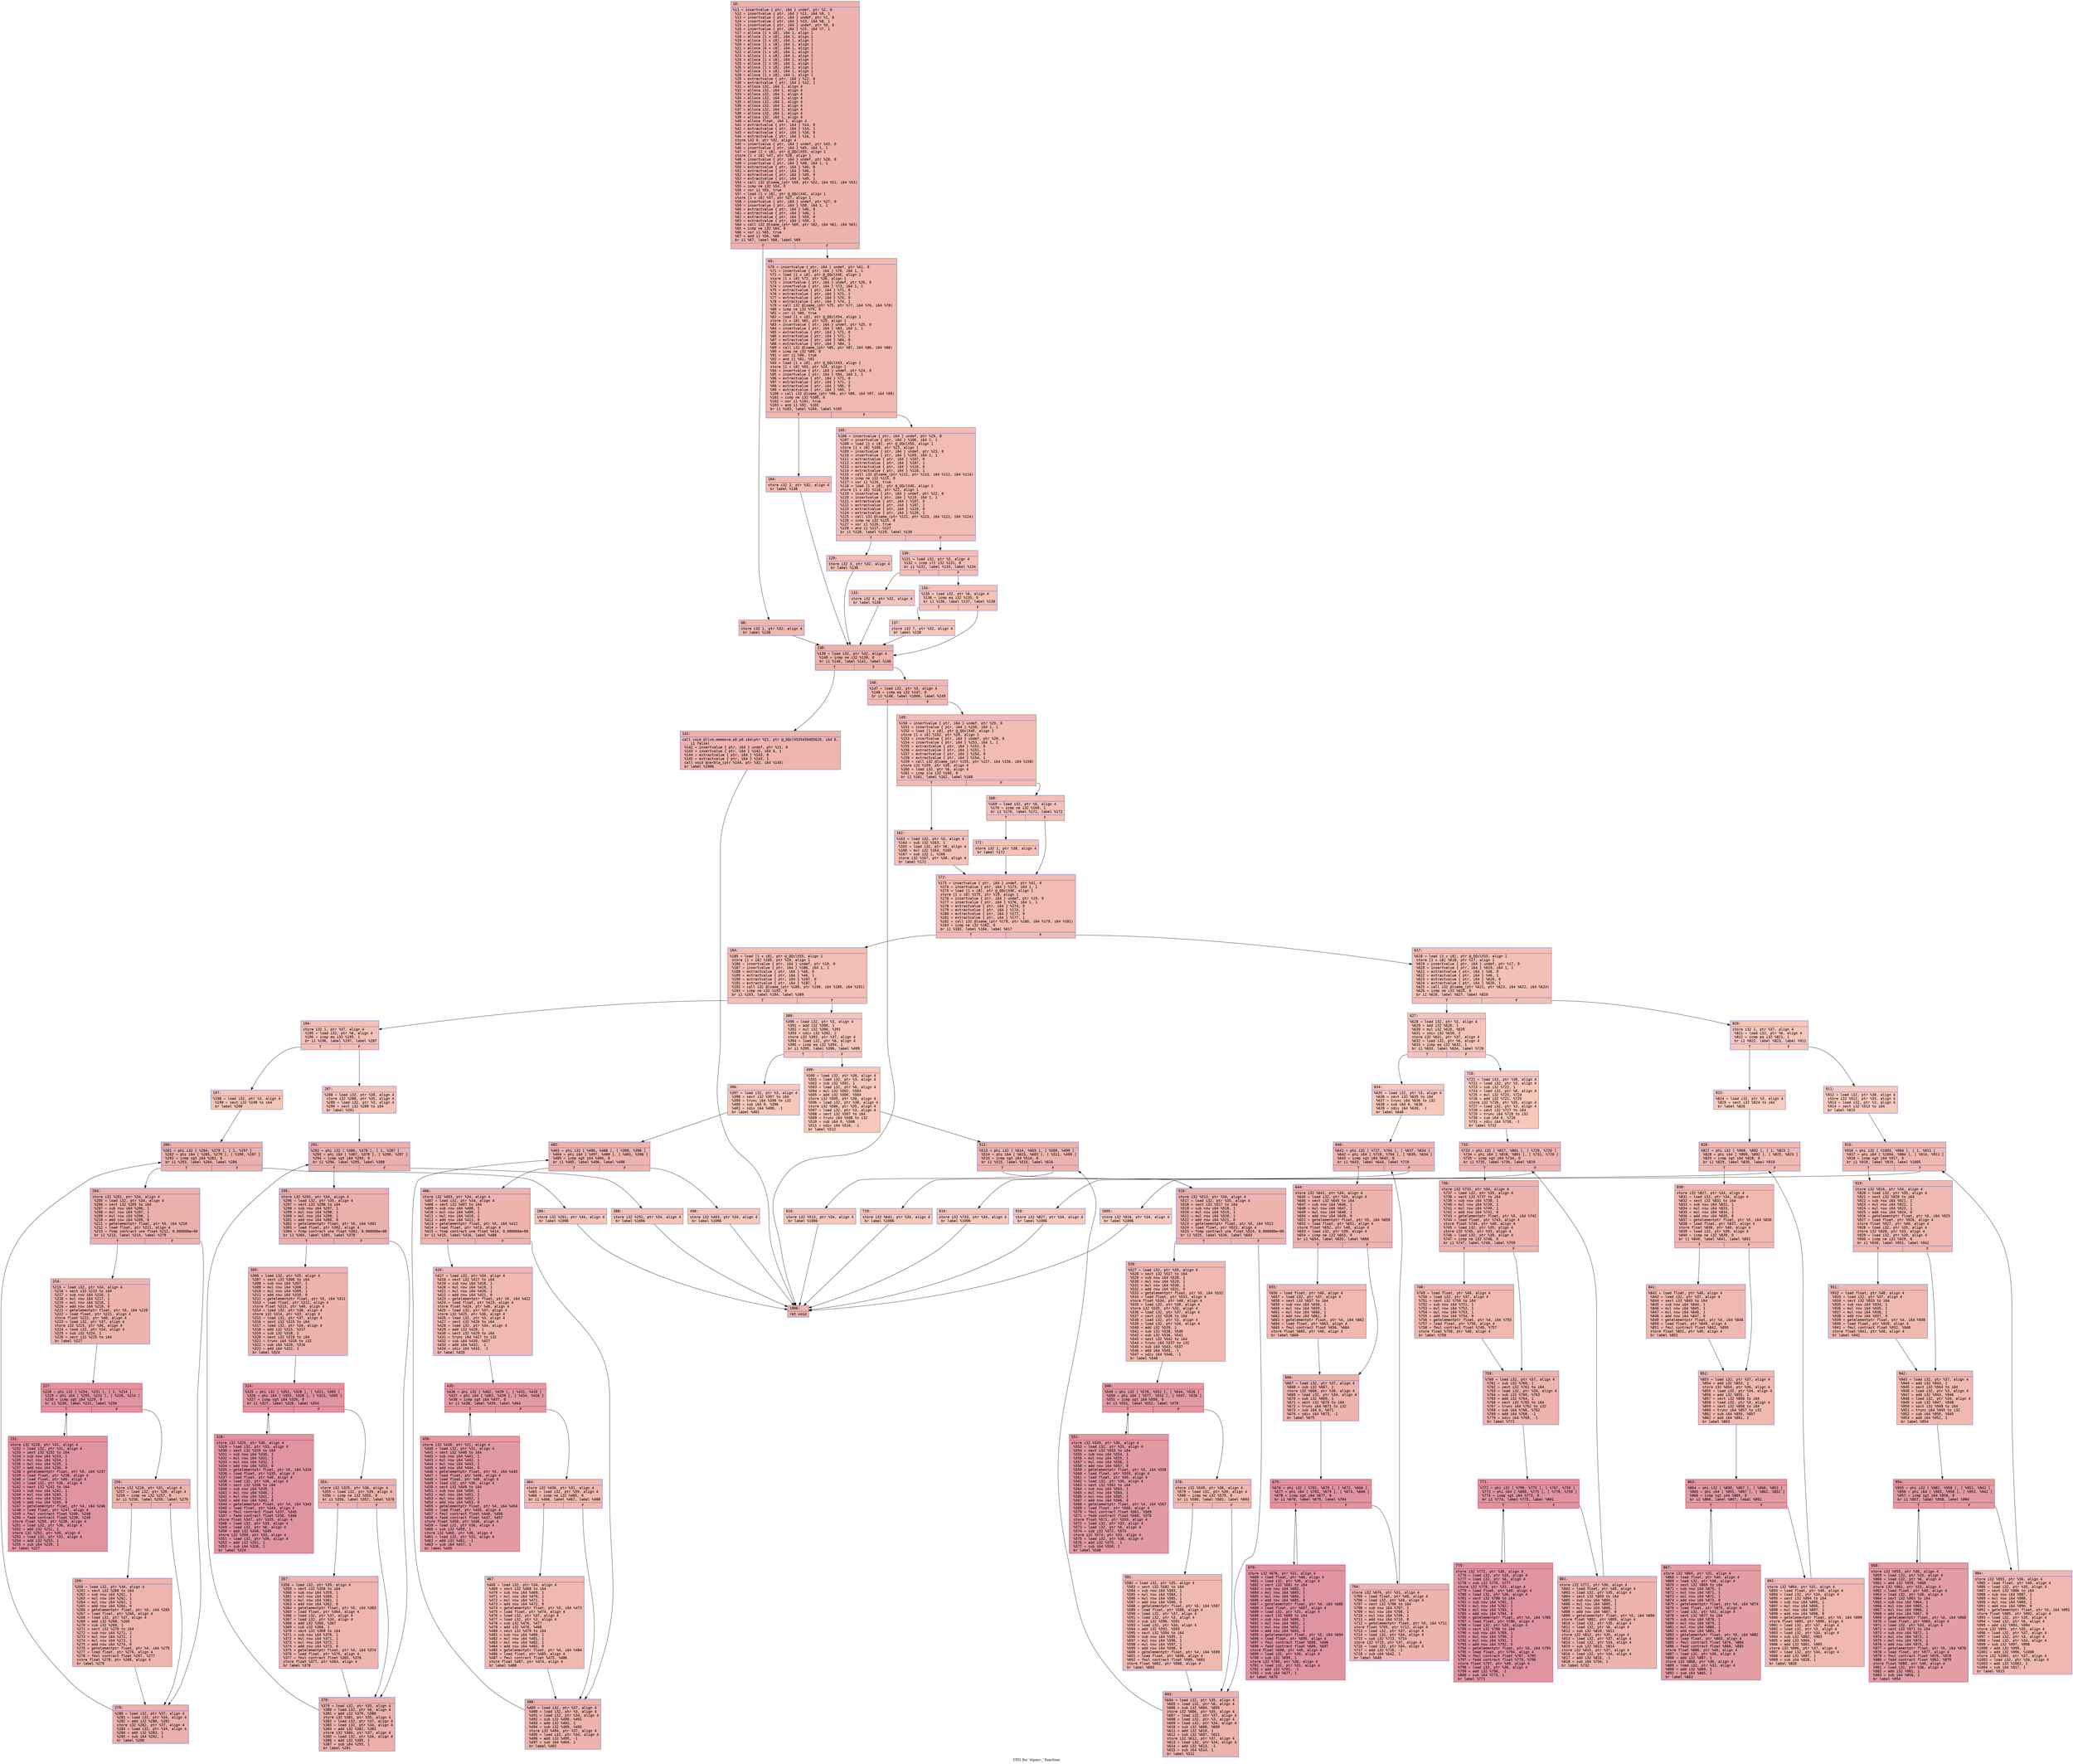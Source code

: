 digraph "CFG for 'stpmv_' function" {
	label="CFG for 'stpmv_' function";

	Node0x55ee10612220 [shape=record,color="#3d50c3ff", style=filled, fillcolor="#d6524470" fontname="Courier",label="{10:\l|  %11 = insertvalue \{ ptr, i64 \} undef, ptr %2, 0\l  %12 = insertvalue \{ ptr, i64 \} %11, i64 %9, 1\l  %13 = insertvalue \{ ptr, i64 \} undef, ptr %1, 0\l  %14 = insertvalue \{ ptr, i64 \} %13, i64 %8, 1\l  %15 = insertvalue \{ ptr, i64 \} undef, ptr %0, 0\l  %16 = insertvalue \{ ptr, i64 \} %15, i64 %7, 1\l  %17 = alloca [1 x i8], i64 1, align 1\l  %18 = alloca [1 x i8], i64 1, align 1\l  %19 = alloca [1 x i8], i64 1, align 1\l  %20 = alloca [1 x i8], i64 1, align 1\l  %21 = alloca [6 x i8], i64 1, align 1\l  %22 = alloca [1 x i8], i64 1, align 1\l  %23 = alloca [1 x i8], i64 1, align 1\l  %24 = alloca [1 x i8], i64 1, align 1\l  %25 = alloca [1 x i8], i64 1, align 1\l  %26 = alloca [1 x i8], i64 1, align 1\l  %27 = alloca [1 x i8], i64 1, align 1\l  %28 = alloca [1 x i8], i64 1, align 1\l  %29 = extractvalue \{ ptr, i64 \} %12, 0\l  %30 = extractvalue \{ ptr, i64 \} %12, 1\l  %31 = alloca i32, i64 1, align 4\l  %32 = alloca i32, i64 1, align 4\l  %33 = alloca i32, i64 1, align 4\l  %34 = alloca i32, i64 1, align 4\l  %35 = alloca i32, i64 1, align 4\l  %36 = alloca i32, i64 1, align 4\l  %37 = alloca i32, i64 1, align 4\l  %38 = alloca i32, i64 1, align 4\l  %39 = alloca i32, i64 1, align 4\l  %40 = alloca float, i64 1, align 4\l  %41 = extractvalue \{ ptr, i64 \} %14, 0\l  %42 = extractvalue \{ ptr, i64 \} %14, 1\l  %43 = extractvalue \{ ptr, i64 \} %16, 0\l  %44 = extractvalue \{ ptr, i64 \} %16, 1\l  store i32 0, ptr %32, align 4\l  %45 = insertvalue \{ ptr, i64 \} undef, ptr %43, 0\l  %46 = insertvalue \{ ptr, i64 \} %45, i64 1, 1\l  %47 = load [1 x i8], ptr @_QQclX55, align 1\l  store [1 x i8] %47, ptr %28, align 1\l  %48 = insertvalue \{ ptr, i64 \} undef, ptr %28, 0\l  %49 = insertvalue \{ ptr, i64 \} %48, i64 1, 1\l  %50 = extractvalue \{ ptr, i64 \} %46, 0\l  %51 = extractvalue \{ ptr, i64 \} %46, 1\l  %52 = extractvalue \{ ptr, i64 \} %49, 0\l  %53 = extractvalue \{ ptr, i64 \} %49, 1\l  %54 = call i32 @lsame_(ptr %50, ptr %52, i64 %51, i64 %53)\l  %55 = icmp ne i32 %54, 0\l  %56 = xor i1 %55, true\l  %57 = load [1 x i8], ptr @_QQclX4C, align 1\l  store [1 x i8] %57, ptr %27, align 1\l  %58 = insertvalue \{ ptr, i64 \} undef, ptr %27, 0\l  %59 = insertvalue \{ ptr, i64 \} %58, i64 1, 1\l  %60 = extractvalue \{ ptr, i64 \} %46, 0\l  %61 = extractvalue \{ ptr, i64 \} %46, 1\l  %62 = extractvalue \{ ptr, i64 \} %59, 0\l  %63 = extractvalue \{ ptr, i64 \} %59, 1\l  %64 = call i32 @lsame_(ptr %60, ptr %62, i64 %61, i64 %63)\l  %65 = icmp ne i32 %64, 0\l  %66 = xor i1 %65, true\l  %67 = and i1 %56, %66\l  br i1 %67, label %68, label %69\l|{<s0>T|<s1>F}}"];
	Node0x55ee10612220:s0 -> Node0x55ee10614cf0[tooltip="10 -> 68\nProbability 50.00%" ];
	Node0x55ee10612220:s1 -> Node0x55ee10614d40[tooltip="10 -> 69\nProbability 50.00%" ];
	Node0x55ee10614cf0 [shape=record,color="#3d50c3ff", style=filled, fillcolor="#dc5d4a70" fontname="Courier",label="{68:\l|  store i32 1, ptr %32, align 4\l  br label %138\l}"];
	Node0x55ee10614cf0 -> Node0x55ee10614ee0[tooltip="68 -> 138\nProbability 100.00%" ];
	Node0x55ee10614d40 [shape=record,color="#3d50c3ff", style=filled, fillcolor="#dc5d4a70" fontname="Courier",label="{69:\l|  %70 = insertvalue \{ ptr, i64 \} undef, ptr %41, 0\l  %71 = insertvalue \{ ptr, i64 \} %70, i64 1, 1\l  %72 = load [1 x i8], ptr @_QQclX4E, align 1\l  store [1 x i8] %72, ptr %26, align 1\l  %73 = insertvalue \{ ptr, i64 \} undef, ptr %26, 0\l  %74 = insertvalue \{ ptr, i64 \} %73, i64 1, 1\l  %75 = extractvalue \{ ptr, i64 \} %71, 0\l  %76 = extractvalue \{ ptr, i64 \} %71, 1\l  %77 = extractvalue \{ ptr, i64 \} %74, 0\l  %78 = extractvalue \{ ptr, i64 \} %74, 1\l  %79 = call i32 @lsame_(ptr %75, ptr %77, i64 %76, i64 %78)\l  %80 = icmp ne i32 %79, 0\l  %81 = xor i1 %80, true\l  %82 = load [1 x i8], ptr @_QQclX54, align 1\l  store [1 x i8] %82, ptr %25, align 1\l  %83 = insertvalue \{ ptr, i64 \} undef, ptr %25, 0\l  %84 = insertvalue \{ ptr, i64 \} %83, i64 1, 1\l  %85 = extractvalue \{ ptr, i64 \} %71, 0\l  %86 = extractvalue \{ ptr, i64 \} %71, 1\l  %87 = extractvalue \{ ptr, i64 \} %84, 0\l  %88 = extractvalue \{ ptr, i64 \} %84, 1\l  %89 = call i32 @lsame_(ptr %85, ptr %87, i64 %86, i64 %88)\l  %90 = icmp ne i32 %89, 0\l  %91 = xor i1 %90, true\l  %92 = and i1 %81, %91\l  %93 = load [1 x i8], ptr @_QQclX43, align 1\l  store [1 x i8] %93, ptr %24, align 1\l  %94 = insertvalue \{ ptr, i64 \} undef, ptr %24, 0\l  %95 = insertvalue \{ ptr, i64 \} %94, i64 1, 1\l  %96 = extractvalue \{ ptr, i64 \} %71, 0\l  %97 = extractvalue \{ ptr, i64 \} %71, 1\l  %98 = extractvalue \{ ptr, i64 \} %95, 0\l  %99 = extractvalue \{ ptr, i64 \} %95, 1\l  %100 = call i32 @lsame_(ptr %96, ptr %98, i64 %97, i64 %99)\l  %101 = icmp ne i32 %100, 0\l  %102 = xor i1 %101, true\l  %103 = and i1 %92, %102\l  br i1 %103, label %104, label %105\l|{<s0>T|<s1>F}}"];
	Node0x55ee10614d40:s0 -> Node0x55ee10613b90[tooltip="69 -> 104\nProbability 50.00%" ];
	Node0x55ee10614d40:s1 -> Node0x55ee10613be0[tooltip="69 -> 105\nProbability 50.00%" ];
	Node0x55ee10613b90 [shape=record,color="#3d50c3ff", style=filled, fillcolor="#e1675170" fontname="Courier",label="{104:\l|  store i32 2, ptr %32, align 4\l  br label %138\l}"];
	Node0x55ee10613b90 -> Node0x55ee10614ee0[tooltip="104 -> 138\nProbability 100.00%" ];
	Node0x55ee10613be0 [shape=record,color="#3d50c3ff", style=filled, fillcolor="#e1675170" fontname="Courier",label="{105:\l|  %106 = insertvalue \{ ptr, i64 \} undef, ptr %29, 0\l  %107 = insertvalue \{ ptr, i64 \} %106, i64 1, 1\l  %108 = load [1 x i8], ptr @_QQclX55, align 1\l  store [1 x i8] %108, ptr %23, align 1\l  %109 = insertvalue \{ ptr, i64 \} undef, ptr %23, 0\l  %110 = insertvalue \{ ptr, i64 \} %109, i64 1, 1\l  %111 = extractvalue \{ ptr, i64 \} %107, 0\l  %112 = extractvalue \{ ptr, i64 \} %107, 1\l  %113 = extractvalue \{ ptr, i64 \} %110, 0\l  %114 = extractvalue \{ ptr, i64 \} %110, 1\l  %115 = call i32 @lsame_(ptr %111, ptr %113, i64 %112, i64 %114)\l  %116 = icmp ne i32 %115, 0\l  %117 = xor i1 %116, true\l  %118 = load [1 x i8], ptr @_QQclX4E, align 1\l  store [1 x i8] %118, ptr %22, align 1\l  %119 = insertvalue \{ ptr, i64 \} undef, ptr %22, 0\l  %120 = insertvalue \{ ptr, i64 \} %119, i64 1, 1\l  %121 = extractvalue \{ ptr, i64 \} %107, 0\l  %122 = extractvalue \{ ptr, i64 \} %107, 1\l  %123 = extractvalue \{ ptr, i64 \} %120, 0\l  %124 = extractvalue \{ ptr, i64 \} %120, 1\l  %125 = call i32 @lsame_(ptr %121, ptr %123, i64 %122, i64 %124)\l  %126 = icmp ne i32 %125, 0\l  %127 = xor i1 %126, true\l  %128 = and i1 %117, %127\l  br i1 %128, label %129, label %130\l|{<s0>T|<s1>F}}"];
	Node0x55ee10613be0:s0 -> Node0x55ee106182d0[tooltip="105 -> 129\nProbability 50.00%" ];
	Node0x55ee10613be0:s1 -> Node0x55ee10618320[tooltip="105 -> 130\nProbability 50.00%" ];
	Node0x55ee106182d0 [shape=record,color="#3d50c3ff", style=filled, fillcolor="#e36c5570" fontname="Courier",label="{129:\l|  store i32 3, ptr %32, align 4\l  br label %138\l}"];
	Node0x55ee106182d0 -> Node0x55ee10614ee0[tooltip="129 -> 138\nProbability 100.00%" ];
	Node0x55ee10618320 [shape=record,color="#3d50c3ff", style=filled, fillcolor="#e36c5570" fontname="Courier",label="{130:\l|  %131 = load i32, ptr %3, align 4\l  %132 = icmp slt i32 %131, 0\l  br i1 %132, label %133, label %134\l|{<s0>T|<s1>F}}"];
	Node0x55ee10618320:s0 -> Node0x55ee106185d0[tooltip="130 -> 133\nProbability 37.50%" ];
	Node0x55ee10618320:s1 -> Node0x55ee10618620[tooltip="130 -> 134\nProbability 62.50%" ];
	Node0x55ee106185d0 [shape=record,color="#3d50c3ff", style=filled, fillcolor="#e97a5f70" fontname="Courier",label="{133:\l|  store i32 4, ptr %32, align 4\l  br label %138\l}"];
	Node0x55ee106185d0 -> Node0x55ee10614ee0[tooltip="133 -> 138\nProbability 100.00%" ];
	Node0x55ee10618620 [shape=record,color="#3d50c3ff", style=filled, fillcolor="#e8765c70" fontname="Courier",label="{134:\l|  %135 = load i32, ptr %6, align 4\l  %136 = icmp eq i32 %135, 0\l  br i1 %136, label %137, label %138\l|{<s0>T|<s1>F}}"];
	Node0x55ee10618620:s0 -> Node0x55ee10618940[tooltip="134 -> 137\nProbability 37.50%" ];
	Node0x55ee10618620:s1 -> Node0x55ee10614ee0[tooltip="134 -> 138\nProbability 62.50%" ];
	Node0x55ee10618940 [shape=record,color="#3d50c3ff", style=filled, fillcolor="#ec7f6370" fontname="Courier",label="{137:\l|  store i32 7, ptr %32, align 4\l  br label %138\l}"];
	Node0x55ee10618940 -> Node0x55ee10614ee0[tooltip="137 -> 138\nProbability 100.00%" ];
	Node0x55ee10614ee0 [shape=record,color="#3d50c3ff", style=filled, fillcolor="#d6524470" fontname="Courier",label="{138:\l|  %139 = load i32, ptr %32, align 4\l  %140 = icmp ne i32 %139, 0\l  br i1 %140, label %141, label %146\l|{<s0>T|<s1>F}}"];
	Node0x55ee10614ee0:s0 -> Node0x55ee10618c60[tooltip="138 -> 141\nProbability 62.50%" ];
	Node0x55ee10614ee0:s1 -> Node0x55ee10618cb0[tooltip="138 -> 146\nProbability 37.50%" ];
	Node0x55ee10618c60 [shape=record,color="#3d50c3ff", style=filled, fillcolor="#d8564670" fontname="Courier",label="{141:\l|  call void @llvm.memmove.p0.p0.i64(ptr %21, ptr @_QQclX5354504D5620, i64 6,\l... i1 false)\l  %142 = insertvalue \{ ptr, i64 \} undef, ptr %21, 0\l  %143 = insertvalue \{ ptr, i64 \} %142, i64 6, 1\l  %144 = extractvalue \{ ptr, i64 \} %143, 0\l  %145 = extractvalue \{ ptr, i64 \} %143, 1\l  call void @xerbla_(ptr %144, ptr %32, i64 %145)\l  br label %1006\l}"];
	Node0x55ee10618c60 -> Node0x55ee106192b0[tooltip="141 -> 1006\nProbability 100.00%" ];
	Node0x55ee10618cb0 [shape=record,color="#3d50c3ff", style=filled, fillcolor="#dc5d4a70" fontname="Courier",label="{146:\l|  %147 = load i32, ptr %3, align 4\l  %148 = icmp eq i32 %147, 0\l  br i1 %148, label %1006, label %149\l|{<s0>T|<s1>F}}"];
	Node0x55ee10618cb0:s0 -> Node0x55ee106192b0[tooltip="146 -> 1006\nProbability 37.50%" ];
	Node0x55ee10618cb0:s1 -> Node0x55ee10619480[tooltip="146 -> 149\nProbability 62.50%" ];
	Node0x55ee10619480 [shape=record,color="#3d50c3ff", style=filled, fillcolor="#e1675170" fontname="Courier",label="{149:\l|  %150 = insertvalue \{ ptr, i64 \} undef, ptr %29, 0\l  %151 = insertvalue \{ ptr, i64 \} %150, i64 1, 1\l  %152 = load [1 x i8], ptr @_QQclX4E, align 1\l  store [1 x i8] %152, ptr %20, align 1\l  %153 = insertvalue \{ ptr, i64 \} undef, ptr %20, 0\l  %154 = insertvalue \{ ptr, i64 \} %153, i64 1, 1\l  %155 = extractvalue \{ ptr, i64 \} %151, 0\l  %156 = extractvalue \{ ptr, i64 \} %151, 1\l  %157 = extractvalue \{ ptr, i64 \} %154, 0\l  %158 = extractvalue \{ ptr, i64 \} %154, 1\l  %159 = call i32 @lsame_(ptr %155, ptr %157, i64 %156, i64 %158)\l  store i32 %159, ptr %39, align 4\l  %160 = load i32, ptr %6, align 4\l  %161 = icmp sle i32 %160, 0\l  br i1 %161, label %162, label %168\l|{<s0>T|<s1>F}}"];
	Node0x55ee10619480:s0 -> Node0x55ee10619e10[tooltip="149 -> 162\nProbability 50.00%" ];
	Node0x55ee10619480:s1 -> Node0x55ee10624e70[tooltip="149 -> 168\nProbability 50.00%" ];
	Node0x55ee10619e10 [shape=record,color="#3d50c3ff", style=filled, fillcolor="#e5705870" fontname="Courier",label="{162:\l|  %163 = load i32, ptr %3, align 4\l  %164 = sub i32 %163, 1\l  %165 = load i32, ptr %6, align 4\l  %166 = mul i32 %164, %165\l  %167 = sub i32 1, %166\l  store i32 %167, ptr %38, align 4\l  br label %172\l}"];
	Node0x55ee10619e10 -> Node0x55ee106252c0[tooltip="162 -> 172\nProbability 100.00%" ];
	Node0x55ee10624e70 [shape=record,color="#3d50c3ff", style=filled, fillcolor="#e5705870" fontname="Courier",label="{168:\l|  %169 = load i32, ptr %6, align 4\l  %170 = icmp ne i32 %169, 1\l  br i1 %170, label %171, label %172\l|{<s0>T|<s1>F}}"];
	Node0x55ee10624e70:s0 -> Node0x55ee10625490[tooltip="168 -> 171\nProbability 50.00%" ];
	Node0x55ee10624e70:s1 -> Node0x55ee106252c0[tooltip="168 -> 172\nProbability 50.00%" ];
	Node0x55ee10625490 [shape=record,color="#3d50c3ff", style=filled, fillcolor="#e8765c70" fontname="Courier",label="{171:\l|  store i32 1, ptr %38, align 4\l  br label %172\l}"];
	Node0x55ee10625490 -> Node0x55ee106252c0[tooltip="171 -> 172\nProbability 100.00%" ];
	Node0x55ee106252c0 [shape=record,color="#3d50c3ff", style=filled, fillcolor="#e1675170" fontname="Courier",label="{172:\l|  %173 = insertvalue \{ ptr, i64 \} undef, ptr %41, 0\l  %174 = insertvalue \{ ptr, i64 \} %173, i64 1, 1\l  %175 = load [1 x i8], ptr @_QQclX4E, align 1\l  store [1 x i8] %175, ptr %19, align 1\l  %176 = insertvalue \{ ptr, i64 \} undef, ptr %19, 0\l  %177 = insertvalue \{ ptr, i64 \} %176, i64 1, 1\l  %178 = extractvalue \{ ptr, i64 \} %174, 0\l  %179 = extractvalue \{ ptr, i64 \} %174, 1\l  %180 = extractvalue \{ ptr, i64 \} %177, 0\l  %181 = extractvalue \{ ptr, i64 \} %177, 1\l  %182 = call i32 @lsame_(ptr %178, ptr %180, i64 %179, i64 %181)\l  %183 = icmp ne i32 %182, 0\l  br i1 %183, label %184, label %617\l|{<s0>T|<s1>F}}"];
	Node0x55ee106252c0:s0 -> Node0x55ee10625ea0[tooltip="172 -> 184\nProbability 62.50%" ];
	Node0x55ee106252c0:s1 -> Node0x55ee10625ef0[tooltip="172 -> 617\nProbability 37.50%" ];
	Node0x55ee10625ea0 [shape=record,color="#3d50c3ff", style=filled, fillcolor="#e36c5570" fontname="Courier",label="{184:\l|  %185 = load [1 x i8], ptr @_QQclX55, align 1\l  store [1 x i8] %185, ptr %18, align 1\l  %186 = insertvalue \{ ptr, i64 \} undef, ptr %18, 0\l  %187 = insertvalue \{ ptr, i64 \} %186, i64 1, 1\l  %188 = extractvalue \{ ptr, i64 \} %46, 0\l  %189 = extractvalue \{ ptr, i64 \} %46, 1\l  %190 = extractvalue \{ ptr, i64 \} %187, 0\l  %191 = extractvalue \{ ptr, i64 \} %187, 1\l  %192 = call i32 @lsame_(ptr %188, ptr %190, i64 %189, i64 %191)\l  %193 = icmp ne i32 %192, 0\l  br i1 %193, label %194, label %389\l|{<s0>T|<s1>F}}"];
	Node0x55ee10625ea0:s0 -> Node0x55ee10616450[tooltip="184 -> 194\nProbability 62.50%" ];
	Node0x55ee10625ea0:s1 -> Node0x55ee106164a0[tooltip="184 -> 389\nProbability 37.50%" ];
	Node0x55ee10616450 [shape=record,color="#3d50c3ff", style=filled, fillcolor="#e5705870" fontname="Courier",label="{194:\l|  store i32 1, ptr %37, align 4\l  %195 = load i32, ptr %6, align 4\l  %196 = icmp eq i32 %195, 1\l  br i1 %196, label %197, label %287\l|{<s0>T|<s1>F}}"];
	Node0x55ee10616450:s0 -> Node0x55ee10616750[tooltip="194 -> 197\nProbability 50.00%" ];
	Node0x55ee10616450:s1 -> Node0x55ee106167a0[tooltip="194 -> 287\nProbability 50.00%" ];
	Node0x55ee10616750 [shape=record,color="#3d50c3ff", style=filled, fillcolor="#e97a5f70" fontname="Courier",label="{197:\l|  %198 = load i32, ptr %3, align 4\l  %199 = sext i32 %198 to i64\l  br label %200\l}"];
	Node0x55ee10616750 -> Node0x55ee10616990[tooltip="197 -> 200\nProbability 100.00%" ];
	Node0x55ee10616990 [shape=record,color="#3d50c3ff", style=filled, fillcolor="#d24b4070" fontname="Courier",label="{200:\l|  %201 = phi i32 [ %284, %279 ], [ 1, %197 ]\l  %202 = phi i64 [ %285, %279 ], [ %199, %197 ]\l  %203 = icmp sgt i64 %202, 0\l  br i1 %203, label %204, label %286\l|{<s0>T|<s1>F}}"];
	Node0x55ee10616990:s0 -> Node0x55ee10616cb0[tooltip="200 -> 204\nProbability 96.88%" ];
	Node0x55ee10616990:s1 -> Node0x55ee10616d00[tooltip="200 -> 286\nProbability 3.12%" ];
	Node0x55ee10616cb0 [shape=record,color="#3d50c3ff", style=filled, fillcolor="#d24b4070" fontname="Courier",label="{204:\l|  store i32 %201, ptr %34, align 4\l  %205 = load i32, ptr %34, align 4\l  %206 = sext i32 %205 to i64\l  %207 = sub nsw i64 %206, 1\l  %208 = mul nsw i64 %207, 1\l  %209 = mul nsw i64 %208, 1\l  %210 = add nsw i64 %209, 0\l  %211 = getelementptr float, ptr %5, i64 %210\l  %212 = load float, ptr %211, align 4\l  %213 = fcmp contract une float %212, 0.000000e+00\l  br i1 %213, label %214, label %279\l|{<s0>T|<s1>F}}"];
	Node0x55ee10616cb0:s0 -> Node0x55ee106285d0[tooltip="204 -> 214\nProbability 62.50%" ];
	Node0x55ee10616cb0:s1 -> Node0x55ee10616a50[tooltip="204 -> 279\nProbability 37.50%" ];
	Node0x55ee106285d0 [shape=record,color="#3d50c3ff", style=filled, fillcolor="#d6524470" fontname="Courier",label="{214:\l|  %215 = load i32, ptr %34, align 4\l  %216 = sext i32 %215 to i64\l  %217 = sub nsw i64 %216, 1\l  %218 = mul nsw i64 %217, 1\l  %219 = mul nsw i64 %218, 1\l  %220 = add nsw i64 %219, 0\l  %221 = getelementptr float, ptr %5, i64 %220\l  %222 = load float, ptr %221, align 4\l  store float %222, ptr %40, align 4\l  %223 = load i32, ptr %37, align 4\l  store i32 %223, ptr %36, align 4\l  %224 = load i32, ptr %34, align 4\l  %225 = sub i32 %224, 1\l  %226 = sext i32 %225 to i64\l  br label %227\l}"];
	Node0x55ee106285d0 -> Node0x55ee10628e60[tooltip="214 -> 227\nProbability 100.00%" ];
	Node0x55ee10628e60 [shape=record,color="#b70d28ff", style=filled, fillcolor="#b70d2870" fontname="Courier",label="{227:\l|  %228 = phi i32 [ %254, %231 ], [ 1, %214 ]\l  %229 = phi i64 [ %255, %231 ], [ %226, %214 ]\l  %230 = icmp sgt i64 %229, 0\l  br i1 %230, label %231, label %256\l|{<s0>T|<s1>F}}"];
	Node0x55ee10628e60:s0 -> Node0x55ee10628f20[tooltip="227 -> 231\nProbability 96.88%" ];
	Node0x55ee10628e60:s1 -> Node0x55ee10629180[tooltip="227 -> 256\nProbability 3.12%" ];
	Node0x55ee10628f20 [shape=record,color="#b70d28ff", style=filled, fillcolor="#b70d2870" fontname="Courier",label="{231:\l|  store i32 %228, ptr %31, align 4\l  %232 = load i32, ptr %31, align 4\l  %233 = sext i32 %232 to i64\l  %234 = sub nsw i64 %233, 1\l  %235 = mul nsw i64 %234, 1\l  %236 = mul nsw i64 %235, 1\l  %237 = add nsw i64 %236, 0\l  %238 = getelementptr float, ptr %5, i64 %237\l  %239 = load float, ptr %238, align 4\l  %240 = load float, ptr %40, align 4\l  %241 = load i32, ptr %36, align 4\l  %242 = sext i32 %241 to i64\l  %243 = sub nsw i64 %242, 1\l  %244 = mul nsw i64 %243, 1\l  %245 = mul nsw i64 %244, 1\l  %246 = add nsw i64 %245, 0\l  %247 = getelementptr float, ptr %4, i64 %246\l  %248 = load float, ptr %247, align 4\l  %249 = fmul contract float %240, %248\l  %250 = fadd contract float %239, %249\l  store float %250, ptr %238, align 4\l  %251 = load i32, ptr %36, align 4\l  %252 = add i32 %251, 1\l  store i32 %252, ptr %36, align 4\l  %253 = load i32, ptr %31, align 4\l  %254 = add i32 %253, 1\l  %255 = sub i64 %229, 1\l  br label %227\l}"];
	Node0x55ee10628f20 -> Node0x55ee10628e60[tooltip="231 -> 227\nProbability 100.00%" ];
	Node0x55ee10629180 [shape=record,color="#3d50c3ff", style=filled, fillcolor="#d6524470" fontname="Courier",label="{256:\l|  store i32 %228, ptr %31, align 4\l  %257 = load i32, ptr %39, align 4\l  %258 = icmp ne i32 %257, 0\l  br i1 %258, label %259, label %279\l|{<s0>T|<s1>F}}"];
	Node0x55ee10629180:s0 -> Node0x55ee1062a370[tooltip="256 -> 259\nProbability 62.50%" ];
	Node0x55ee10629180:s1 -> Node0x55ee10616a50[tooltip="256 -> 279\nProbability 37.50%" ];
	Node0x55ee1062a370 [shape=record,color="#3d50c3ff", style=filled, fillcolor="#d8564670" fontname="Courier",label="{259:\l|  %260 = load i32, ptr %34, align 4\l  %261 = sext i32 %260 to i64\l  %262 = sub nsw i64 %261, 1\l  %263 = mul nsw i64 %262, 1\l  %264 = mul nsw i64 %263, 1\l  %265 = add nsw i64 %264, 0\l  %266 = getelementptr float, ptr %5, i64 %265\l  %267 = load float, ptr %266, align 4\l  %268 = load i32, ptr %37, align 4\l  %269 = add i32 %268, %260\l  %270 = sub i32 %269, 1\l  %271 = sext i32 %270 to i64\l  %272 = sub nsw i64 %271, 1\l  %273 = mul nsw i64 %272, 1\l  %274 = mul nsw i64 %273, 1\l  %275 = add nsw i64 %274, 0\l  %276 = getelementptr float, ptr %4, i64 %275\l  %277 = load float, ptr %276, align 4\l  %278 = fmul contract float %267, %277\l  store float %278, ptr %266, align 4\l  br label %279\l}"];
	Node0x55ee1062a370 -> Node0x55ee10616a50[tooltip="259 -> 279\nProbability 100.00%" ];
	Node0x55ee10616a50 [shape=record,color="#3d50c3ff", style=filled, fillcolor="#d24b4070" fontname="Courier",label="{279:\l|  %280 = load i32, ptr %37, align 4\l  %281 = load i32, ptr %34, align 4\l  %282 = add i32 %280, %281\l  store i32 %282, ptr %37, align 4\l  %283 = load i32, ptr %34, align 4\l  %284 = add i32 %283, 1\l  %285 = sub i64 %202, 1\l  br label %200\l}"];
	Node0x55ee10616a50 -> Node0x55ee10616990[tooltip="279 -> 200\nProbability 100.00%" ];
	Node0x55ee10616d00 [shape=record,color="#3d50c3ff", style=filled, fillcolor="#e97a5f70" fontname="Courier",label="{286:\l|  store i32 %201, ptr %34, align 4\l  br label %1006\l}"];
	Node0x55ee10616d00 -> Node0x55ee106192b0[tooltip="286 -> 1006\nProbability 100.00%" ];
	Node0x55ee106167a0 [shape=record,color="#3d50c3ff", style=filled, fillcolor="#e97a5f70" fontname="Courier",label="{287:\l|  %288 = load i32, ptr %38, align 4\l  store i32 %288, ptr %35, align 4\l  %289 = load i32, ptr %3, align 4\l  %290 = sext i32 %289 to i64\l  br label %291\l}"];
	Node0x55ee106167a0 -> Node0x55ee1062b730[tooltip="287 -> 291\nProbability 100.00%" ];
	Node0x55ee1062b730 [shape=record,color="#3d50c3ff", style=filled, fillcolor="#d24b4070" fontname="Courier",label="{291:\l|  %292 = phi i32 [ %386, %378 ], [ 1, %287 ]\l  %293 = phi i64 [ %387, %378 ], [ %290, %287 ]\l  %294 = icmp sgt i64 %293, 0\l  br i1 %294, label %295, label %388\l|{<s0>T|<s1>F}}"];
	Node0x55ee1062b730:s0 -> Node0x55ee1062ba50[tooltip="291 -> 295\nProbability 96.88%" ];
	Node0x55ee1062b730:s1 -> Node0x55ee1062baa0[tooltip="291 -> 388\nProbability 3.12%" ];
	Node0x55ee1062ba50 [shape=record,color="#3d50c3ff", style=filled, fillcolor="#d24b4070" fontname="Courier",label="{295:\l|  store i32 %292, ptr %34, align 4\l  %296 = load i32, ptr %35, align 4\l  %297 = sext i32 %296 to i64\l  %298 = sub nsw i64 %297, 1\l  %299 = mul nsw i64 %298, 1\l  %300 = mul nsw i64 %299, 1\l  %301 = add nsw i64 %300, 0\l  %302 = getelementptr float, ptr %5, i64 %301\l  %303 = load float, ptr %302, align 4\l  %304 = fcmp contract une float %303, 0.000000e+00\l  br i1 %304, label %305, label %378\l|{<s0>T|<s1>F}}"];
	Node0x55ee1062ba50:s0 -> Node0x55ee1062c120[tooltip="295 -> 305\nProbability 62.50%" ];
	Node0x55ee1062ba50:s1 -> Node0x55ee1062b7f0[tooltip="295 -> 378\nProbability 37.50%" ];
	Node0x55ee1062c120 [shape=record,color="#3d50c3ff", style=filled, fillcolor="#d6524470" fontname="Courier",label="{305:\l|  %306 = load i32, ptr %35, align 4\l  %307 = sext i32 %306 to i64\l  %308 = sub nsw i64 %307, 1\l  %309 = mul nsw i64 %308, 1\l  %310 = mul nsw i64 %309, 1\l  %311 = add nsw i64 %310, 0\l  %312 = getelementptr float, ptr %5, i64 %311\l  %313 = load float, ptr %312, align 4\l  store float %313, ptr %40, align 4\l  %314 = load i32, ptr %38, align 4\l  store i32 %314, ptr %33, align 4\l  %315 = load i32, ptr %37, align 4\l  %316 = sext i32 %315 to i64\l  %317 = load i32, ptr %34, align 4\l  %318 = add i32 %315, %317\l  %319 = sub i32 %318, 2\l  %320 = sext i32 %319 to i64\l  %321 = trunc i64 %316 to i32\l  %322 = sub i64 %320, %316\l  %323 = add i64 %322, 1\l  br label %324\l}"];
	Node0x55ee1062c120 -> Node0x55ee1062ccc0[tooltip="305 -> 324\nProbability 100.00%" ];
	Node0x55ee1062ccc0 [shape=record,color="#b70d28ff", style=filled, fillcolor="#b70d2870" fontname="Courier",label="{324:\l|  %325 = phi i32 [ %352, %328 ], [ %321, %305 ]\l  %326 = phi i64 [ %353, %328 ], [ %323, %305 ]\l  %327 = icmp sgt i64 %326, 0\l  br i1 %327, label %328, label %354\l|{<s0>T|<s1>F}}"];
	Node0x55ee1062ccc0:s0 -> Node0x55ee1062cd80[tooltip="324 -> 328\nProbability 96.88%" ];
	Node0x55ee1062ccc0:s1 -> Node0x55ee1062cfe0[tooltip="324 -> 354\nProbability 3.12%" ];
	Node0x55ee1062cd80 [shape=record,color="#b70d28ff", style=filled, fillcolor="#b70d2870" fontname="Courier",label="{328:\l|  store i32 %325, ptr %36, align 4\l  %329 = load i32, ptr %33, align 4\l  %330 = sext i32 %329 to i64\l  %331 = sub nsw i64 %330, 1\l  %332 = mul nsw i64 %331, 1\l  %333 = mul nsw i64 %332, 1\l  %334 = add nsw i64 %333, 0\l  %335 = getelementptr float, ptr %5, i64 %334\l  %336 = load float, ptr %335, align 4\l  %337 = load float, ptr %40, align 4\l  %338 = load i32, ptr %36, align 4\l  %339 = sext i32 %338 to i64\l  %340 = sub nsw i64 %339, 1\l  %341 = mul nsw i64 %340, 1\l  %342 = mul nsw i64 %341, 1\l  %343 = add nsw i64 %342, 0\l  %344 = getelementptr float, ptr %4, i64 %343\l  %345 = load float, ptr %344, align 4\l  %346 = fmul contract float %337, %345\l  %347 = fadd contract float %336, %346\l  store float %347, ptr %335, align 4\l  %348 = load i32, ptr %33, align 4\l  %349 = load i32, ptr %6, align 4\l  %350 = add i32 %348, %349\l  store i32 %350, ptr %33, align 4\l  %351 = load i32, ptr %36, align 4\l  %352 = add i32 %351, 1\l  %353 = sub i64 %326, 1\l  br label %324\l}"];
	Node0x55ee1062cd80 -> Node0x55ee1062ccc0[tooltip="328 -> 324\nProbability 100.00%" ];
	Node0x55ee1062cfe0 [shape=record,color="#3d50c3ff", style=filled, fillcolor="#d6524470" fontname="Courier",label="{354:\l|  store i32 %325, ptr %36, align 4\l  %355 = load i32, ptr %39, align 4\l  %356 = icmp ne i32 %355, 0\l  br i1 %356, label %357, label %378\l|{<s0>T|<s1>F}}"];
	Node0x55ee1062cfe0:s0 -> Node0x55ee1062e250[tooltip="354 -> 357\nProbability 62.50%" ];
	Node0x55ee1062cfe0:s1 -> Node0x55ee1062b7f0[tooltip="354 -> 378\nProbability 37.50%" ];
	Node0x55ee1062e250 [shape=record,color="#3d50c3ff", style=filled, fillcolor="#d8564670" fontname="Courier",label="{357:\l|  %358 = load i32, ptr %35, align 4\l  %359 = sext i32 %358 to i64\l  %360 = sub nsw i64 %359, 1\l  %361 = mul nsw i64 %360, 1\l  %362 = mul nsw i64 %361, 1\l  %363 = add nsw i64 %362, 0\l  %364 = getelementptr float, ptr %5, i64 %363\l  %365 = load float, ptr %364, align 4\l  %366 = load i32, ptr %37, align 4\l  %367 = load i32, ptr %34, align 4\l  %368 = add i32 %366, %367\l  %369 = sub i32 %368, 1\l  %370 = sext i32 %369 to i64\l  %371 = sub nsw i64 %370, 1\l  %372 = mul nsw i64 %371, 1\l  %373 = mul nsw i64 %372, 1\l  %374 = add nsw i64 %373, 0\l  %375 = getelementptr float, ptr %4, i64 %374\l  %376 = load float, ptr %375, align 4\l  %377 = fmul contract float %365, %376\l  store float %377, ptr %364, align 4\l  br label %378\l}"];
	Node0x55ee1062e250 -> Node0x55ee1062b7f0[tooltip="357 -> 378\nProbability 100.00%" ];
	Node0x55ee1062b7f0 [shape=record,color="#3d50c3ff", style=filled, fillcolor="#d24b4070" fontname="Courier",label="{378:\l|  %379 = load i32, ptr %35, align 4\l  %380 = load i32, ptr %6, align 4\l  %381 = add i32 %379, %380\l  store i32 %381, ptr %35, align 4\l  %382 = load i32, ptr %37, align 4\l  %383 = load i32, ptr %34, align 4\l  %384 = add i32 %382, %383\l  store i32 %384, ptr %37, align 4\l  %385 = load i32, ptr %34, align 4\l  %386 = add i32 %385, 1\l  %387 = sub i64 %293, 1\l  br label %291\l}"];
	Node0x55ee1062b7f0 -> Node0x55ee1062b730[tooltip="378 -> 291\nProbability 100.00%" ];
	Node0x55ee1062baa0 [shape=record,color="#3d50c3ff", style=filled, fillcolor="#e97a5f70" fontname="Courier",label="{388:\l|  store i32 %292, ptr %34, align 4\l  br label %1006\l}"];
	Node0x55ee1062baa0 -> Node0x55ee106192b0[tooltip="388 -> 1006\nProbability 100.00%" ];
	Node0x55ee106164a0 [shape=record,color="#3d50c3ff", style=filled, fillcolor="#e97a5f70" fontname="Courier",label="{389:\l|  %390 = load i32, ptr %3, align 4\l  %391 = add i32 %390, 1\l  %392 = mul i32 %390, %391\l  %393 = sdiv i32 %392, 2\l  store i32 %393, ptr %37, align 4\l  %394 = load i32, ptr %6, align 4\l  %395 = icmp eq i32 %394, 1\l  br i1 %395, label %396, label %499\l|{<s0>T|<s1>F}}"];
	Node0x55ee106164a0:s0 -> Node0x55ee10626ce0[tooltip="389 -> 396\nProbability 50.00%" ];
	Node0x55ee106164a0:s1 -> Node0x55ee10626d30[tooltip="389 -> 499\nProbability 50.00%" ];
	Node0x55ee10626ce0 [shape=record,color="#3d50c3ff", style=filled, fillcolor="#ec7f6370" fontname="Courier",label="{396:\l|  %397 = load i32, ptr %3, align 4\l  %398 = sext i32 %397 to i64\l  %399 = trunc i64 %398 to i32\l  %400 = sub i64 0, %398\l  %401 = sdiv i64 %400, -1\l  br label %402\l}"];
	Node0x55ee10626ce0 -> Node0x55ee106270b0[tooltip="396 -> 402\nProbability 100.00%" ];
	Node0x55ee106270b0 [shape=record,color="#3d50c3ff", style=filled, fillcolor="#d6524470" fontname="Courier",label="{402:\l|  %403 = phi i32 [ %496, %488 ], [ %399, %396 ]\l  %404 = phi i64 [ %497, %488 ], [ %401, %396 ]\l  %405 = icmp sgt i64 %404, 0\l  br i1 %405, label %406, label %498\l|{<s0>T|<s1>F}}"];
	Node0x55ee106270b0:s0 -> Node0x55ee106273d0[tooltip="402 -> 406\nProbability 96.88%" ];
	Node0x55ee106270b0:s1 -> Node0x55ee10627420[tooltip="402 -> 498\nProbability 3.12%" ];
	Node0x55ee106273d0 [shape=record,color="#3d50c3ff", style=filled, fillcolor="#d6524470" fontname="Courier",label="{406:\l|  store i32 %403, ptr %34, align 4\l  %407 = load i32, ptr %34, align 4\l  %408 = sext i32 %407 to i64\l  %409 = sub nsw i64 %408, 1\l  %410 = mul nsw i64 %409, 1\l  %411 = mul nsw i64 %410, 1\l  %412 = add nsw i64 %411, 0\l  %413 = getelementptr float, ptr %5, i64 %412\l  %414 = load float, ptr %413, align 4\l  %415 = fcmp contract une float %414, 0.000000e+00\l  br i1 %415, label %416, label %488\l|{<s0>T|<s1>F}}"];
	Node0x55ee106273d0:s0 -> Node0x55ee10627aa0[tooltip="406 -> 416\nProbability 62.50%" ];
	Node0x55ee106273d0:s1 -> Node0x55ee10627170[tooltip="406 -> 488\nProbability 37.50%" ];
	Node0x55ee10627aa0 [shape=record,color="#3d50c3ff", style=filled, fillcolor="#dc5d4a70" fontname="Courier",label="{416:\l|  %417 = load i32, ptr %34, align 4\l  %418 = sext i32 %417 to i64\l  %419 = sub nsw i64 %418, 1\l  %420 = mul nsw i64 %419, 1\l  %421 = mul nsw i64 %420, 1\l  %422 = add nsw i64 %421, 0\l  %423 = getelementptr float, ptr %5, i64 %422\l  %424 = load float, ptr %423, align 4\l  store float %424, ptr %40, align 4\l  %425 = load i32, ptr %37, align 4\l  store i32 %425, ptr %36, align 4\l  %426 = load i32, ptr %3, align 4\l  %427 = sext i32 %426 to i64\l  %428 = load i32, ptr %34, align 4\l  %429 = add i32 %428, 1\l  %430 = sext i32 %429 to i64\l  %431 = trunc i64 %427 to i32\l  %432 = sub i64 %430, %427\l  %433 = add i64 %432, -1\l  %434 = sdiv i64 %433, -1\l  br label %435\l}"];
	Node0x55ee10627aa0 -> Node0x55ee10633420[tooltip="416 -> 435\nProbability 100.00%" ];
	Node0x55ee10633420 [shape=record,color="#b70d28ff", style=filled, fillcolor="#bb1b2c70" fontname="Courier",label="{435:\l|  %436 = phi i32 [ %462, %439 ], [ %431, %416 ]\l  %437 = phi i64 [ %463, %439 ], [ %434, %416 ]\l  %438 = icmp sgt i64 %437, 0\l  br i1 %438, label %439, label %464\l|{<s0>T|<s1>F}}"];
	Node0x55ee10633420:s0 -> Node0x55ee106334e0[tooltip="435 -> 439\nProbability 96.88%" ];
	Node0x55ee10633420:s1 -> Node0x55ee10633740[tooltip="435 -> 464\nProbability 3.12%" ];
	Node0x55ee106334e0 [shape=record,color="#b70d28ff", style=filled, fillcolor="#bb1b2c70" fontname="Courier",label="{439:\l|  store i32 %436, ptr %31, align 4\l  %440 = load i32, ptr %31, align 4\l  %441 = sext i32 %440 to i64\l  %442 = sub nsw i64 %441, 1\l  %443 = mul nsw i64 %442, 1\l  %444 = mul nsw i64 %443, 1\l  %445 = add nsw i64 %444, 0\l  %446 = getelementptr float, ptr %5, i64 %445\l  %447 = load float, ptr %446, align 4\l  %448 = load float, ptr %40, align 4\l  %449 = load i32, ptr %36, align 4\l  %450 = sext i32 %449 to i64\l  %451 = sub nsw i64 %450, 1\l  %452 = mul nsw i64 %451, 1\l  %453 = mul nsw i64 %452, 1\l  %454 = add nsw i64 %453, 0\l  %455 = getelementptr float, ptr %4, i64 %454\l  %456 = load float, ptr %455, align 4\l  %457 = fmul contract float %448, %456\l  %458 = fadd contract float %447, %457\l  store float %458, ptr %446, align 4\l  %459 = load i32, ptr %36, align 4\l  %460 = sub i32 %459, 1\l  store i32 %460, ptr %36, align 4\l  %461 = load i32, ptr %31, align 4\l  %462 = add i32 %461, -1\l  %463 = sub i64 %437, 1\l  br label %435\l}"];
	Node0x55ee106334e0 -> Node0x55ee10633420[tooltip="439 -> 435\nProbability 100.00%" ];
	Node0x55ee10633740 [shape=record,color="#3d50c3ff", style=filled, fillcolor="#dc5d4a70" fontname="Courier",label="{464:\l|  store i32 %436, ptr %31, align 4\l  %465 = load i32, ptr %39, align 4\l  %466 = icmp ne i32 %465, 0\l  br i1 %466, label %467, label %488\l|{<s0>T|<s1>F}}"];
	Node0x55ee10633740:s0 -> Node0x55ee10634930[tooltip="464 -> 467\nProbability 62.50%" ];
	Node0x55ee10633740:s1 -> Node0x55ee10627170[tooltip="464 -> 488\nProbability 37.50%" ];
	Node0x55ee10634930 [shape=record,color="#3d50c3ff", style=filled, fillcolor="#de614d70" fontname="Courier",label="{467:\l|  %468 = load i32, ptr %34, align 4\l  %469 = sext i32 %468 to i64\l  %470 = sub nsw i64 %469, 1\l  %471 = mul nsw i64 %470, 1\l  %472 = mul nsw i64 %471, 1\l  %473 = add nsw i64 %472, 0\l  %474 = getelementptr float, ptr %5, i64 %473\l  %475 = load float, ptr %474, align 4\l  %476 = load i32, ptr %37, align 4\l  %477 = load i32, ptr %3, align 4\l  %478 = sub i32 %476, %477\l  %479 = add i32 %478, %468\l  %480 = sext i32 %479 to i64\l  %481 = sub nsw i64 %480, 1\l  %482 = mul nsw i64 %481, 1\l  %483 = mul nsw i64 %482, 1\l  %484 = add nsw i64 %483, 0\l  %485 = getelementptr float, ptr %4, i64 %484\l  %486 = load float, ptr %485, align 4\l  %487 = fmul contract float %475, %486\l  store float %487, ptr %474, align 4\l  br label %488\l}"];
	Node0x55ee10634930 -> Node0x55ee10627170[tooltip="467 -> 488\nProbability 100.00%" ];
	Node0x55ee10627170 [shape=record,color="#3d50c3ff", style=filled, fillcolor="#d6524470" fontname="Courier",label="{488:\l|  %489 = load i32, ptr %37, align 4\l  %490 = load i32, ptr %3, align 4\l  %491 = load i32, ptr %34, align 4\l  %492 = sub i32 %490, %491\l  %493 = add i32 %492, 1\l  %494 = sub i32 %489, %493\l  store i32 %494, ptr %37, align 4\l  %495 = load i32, ptr %34, align 4\l  %496 = add i32 %495, -1\l  %497 = sub i64 %404, 1\l  br label %402\l}"];
	Node0x55ee10627170 -> Node0x55ee106270b0[tooltip="488 -> 402\nProbability 100.00%" ];
	Node0x55ee10627420 [shape=record,color="#3d50c3ff", style=filled, fillcolor="#ec7f6370" fontname="Courier",label="{498:\l|  store i32 %403, ptr %34, align 4\l  br label %1006\l}"];
	Node0x55ee10627420 -> Node0x55ee106192b0[tooltip="498 -> 1006\nProbability 100.00%" ];
	Node0x55ee10626d30 [shape=record,color="#3d50c3ff", style=filled, fillcolor="#ec7f6370" fontname="Courier",label="{499:\l|  %500 = load i32, ptr %38, align 4\l  %501 = load i32, ptr %3, align 4\l  %502 = sub i32 %501, 1\l  %503 = load i32, ptr %6, align 4\l  %504 = mul i32 %502, %503\l  %505 = add i32 %500, %504\l  store i32 %505, ptr %38, align 4\l  %506 = load i32, ptr %38, align 4\l  store i32 %506, ptr %35, align 4\l  %507 = load i32, ptr %3, align 4\l  %508 = sext i32 %507 to i64\l  %509 = trunc i64 %508 to i32\l  %510 = sub i64 0, %508\l  %511 = sdiv i64 %510, -1\l  br label %512\l}"];
	Node0x55ee10626d30 -> Node0x55ee10636470[tooltip="499 -> 512\nProbability 100.00%" ];
	Node0x55ee10636470 [shape=record,color="#3d50c3ff", style=filled, fillcolor="#d6524470" fontname="Courier",label="{512:\l|  %513 = phi i32 [ %614, %603 ], [ %509, %499 ]\l  %514 = phi i64 [ %615, %603 ], [ %511, %499 ]\l  %515 = icmp sgt i64 %514, 0\l  br i1 %515, label %516, label %616\l|{<s0>T|<s1>F}}"];
	Node0x55ee10636470:s0 -> Node0x55ee10636790[tooltip="512 -> 516\nProbability 96.88%" ];
	Node0x55ee10636470:s1 -> Node0x55ee106367e0[tooltip="512 -> 616\nProbability 3.12%" ];
	Node0x55ee10636790 [shape=record,color="#3d50c3ff", style=filled, fillcolor="#d6524470" fontname="Courier",label="{516:\l|  store i32 %513, ptr %34, align 4\l  %517 = load i32, ptr %35, align 4\l  %518 = sext i32 %517 to i64\l  %519 = sub nsw i64 %518, 1\l  %520 = mul nsw i64 %519, 1\l  %521 = mul nsw i64 %520, 1\l  %522 = add nsw i64 %521, 0\l  %523 = getelementptr float, ptr %5, i64 %522\l  %524 = load float, ptr %523, align 4\l  %525 = fcmp contract une float %524, 0.000000e+00\l  br i1 %525, label %526, label %603\l|{<s0>T|<s1>F}}"];
	Node0x55ee10636790:s0 -> Node0x55ee10636e60[tooltip="516 -> 526\nProbability 62.50%" ];
	Node0x55ee10636790:s1 -> Node0x55ee10636530[tooltip="516 -> 603\nProbability 37.50%" ];
	Node0x55ee10636e60 [shape=record,color="#3d50c3ff", style=filled, fillcolor="#dc5d4a70" fontname="Courier",label="{526:\l|  %527 = load i32, ptr %35, align 4\l  %528 = sext i32 %527 to i64\l  %529 = sub nsw i64 %528, 1\l  %530 = mul nsw i64 %529, 1\l  %531 = mul nsw i64 %530, 1\l  %532 = add nsw i64 %531, 0\l  %533 = getelementptr float, ptr %5, i64 %532\l  %534 = load float, ptr %533, align 4\l  store float %534, ptr %40, align 4\l  %535 = load i32, ptr %38, align 4\l  store i32 %535, ptr %33, align 4\l  %536 = load i32, ptr %37, align 4\l  %537 = sext i32 %536 to i64\l  %538 = load i32, ptr %3, align 4\l  %539 = load i32, ptr %34, align 4\l  %540 = add i32 %539, 1\l  %541 = sub i32 %538, %540\l  %542 = sub i32 %536, %541\l  %543 = sext i32 %542 to i64\l  %544 = trunc i64 %537 to i32\l  %545 = sub i64 %543, %537\l  %546 = add i64 %545, -1\l  %547 = sdiv i64 %546, -1\l  br label %548\l}"];
	Node0x55ee10636e60 -> Node0x55ee10637ba0[tooltip="526 -> 548\nProbability 100.00%" ];
	Node0x55ee10637ba0 [shape=record,color="#b70d28ff", style=filled, fillcolor="#bb1b2c70" fontname="Courier",label="{548:\l|  %549 = phi i32 [ %576, %552 ], [ %544, %526 ]\l  %550 = phi i64 [ %577, %552 ], [ %547, %526 ]\l  %551 = icmp sgt i64 %550, 0\l  br i1 %551, label %552, label %578\l|{<s0>T|<s1>F}}"];
	Node0x55ee10637ba0:s0 -> Node0x55ee10637c60[tooltip="548 -> 552\nProbability 96.88%" ];
	Node0x55ee10637ba0:s1 -> Node0x55ee10637ec0[tooltip="548 -> 578\nProbability 3.12%" ];
	Node0x55ee10637c60 [shape=record,color="#b70d28ff", style=filled, fillcolor="#bb1b2c70" fontname="Courier",label="{552:\l|  store i32 %549, ptr %36, align 4\l  %553 = load i32, ptr %33, align 4\l  %554 = sext i32 %553 to i64\l  %555 = sub nsw i64 %554, 1\l  %556 = mul nsw i64 %555, 1\l  %557 = mul nsw i64 %556, 1\l  %558 = add nsw i64 %557, 0\l  %559 = getelementptr float, ptr %5, i64 %558\l  %560 = load float, ptr %559, align 4\l  %561 = load float, ptr %40, align 4\l  %562 = load i32, ptr %36, align 4\l  %563 = sext i32 %562 to i64\l  %564 = sub nsw i64 %563, 1\l  %565 = mul nsw i64 %564, 1\l  %566 = mul nsw i64 %565, 1\l  %567 = add nsw i64 %566, 0\l  %568 = getelementptr float, ptr %4, i64 %567\l  %569 = load float, ptr %568, align 4\l  %570 = fmul contract float %561, %569\l  %571 = fadd contract float %560, %570\l  store float %571, ptr %559, align 4\l  %572 = load i32, ptr %33, align 4\l  %573 = load i32, ptr %6, align 4\l  %574 = sub i32 %572, %573\l  store i32 %574, ptr %33, align 4\l  %575 = load i32, ptr %36, align 4\l  %576 = add i32 %575, -1\l  %577 = sub i64 %550, 1\l  br label %548\l}"];
	Node0x55ee10637c60 -> Node0x55ee10637ba0[tooltip="552 -> 548\nProbability 100.00%" ];
	Node0x55ee10637ec0 [shape=record,color="#3d50c3ff", style=filled, fillcolor="#dc5d4a70" fontname="Courier",label="{578:\l|  store i32 %549, ptr %36, align 4\l  %579 = load i32, ptr %39, align 4\l  %580 = icmp ne i32 %579, 0\l  br i1 %580, label %581, label %603\l|{<s0>T|<s1>F}}"];
	Node0x55ee10637ec0:s0 -> Node0x55ee10639130[tooltip="578 -> 581\nProbability 62.50%" ];
	Node0x55ee10637ec0:s1 -> Node0x55ee10636530[tooltip="578 -> 603\nProbability 37.50%" ];
	Node0x55ee10639130 [shape=record,color="#3d50c3ff", style=filled, fillcolor="#de614d70" fontname="Courier",label="{581:\l|  %582 = load i32, ptr %35, align 4\l  %583 = sext i32 %582 to i64\l  %584 = sub nsw i64 %583, 1\l  %585 = mul nsw i64 %584, 1\l  %586 = mul nsw i64 %585, 1\l  %587 = add nsw i64 %586, 0\l  %588 = getelementptr float, ptr %5, i64 %587\l  %589 = load float, ptr %588, align 4\l  %590 = load i32, ptr %37, align 4\l  %591 = load i32, ptr %3, align 4\l  %592 = sub i32 %590, %591\l  %593 = load i32, ptr %34, align 4\l  %594 = add i32 %592, %593\l  %595 = sext i32 %594 to i64\l  %596 = sub nsw i64 %595, 1\l  %597 = mul nsw i64 %596, 1\l  %598 = mul nsw i64 %597, 1\l  %599 = add nsw i64 %598, 0\l  %600 = getelementptr float, ptr %4, i64 %599\l  %601 = load float, ptr %600, align 4\l  %602 = fmul contract float %589, %601\l  store float %602, ptr %588, align 4\l  br label %603\l}"];
	Node0x55ee10639130 -> Node0x55ee10636530[tooltip="581 -> 603\nProbability 100.00%" ];
	Node0x55ee10636530 [shape=record,color="#3d50c3ff", style=filled, fillcolor="#d6524470" fontname="Courier",label="{603:\l|  %604 = load i32, ptr %35, align 4\l  %605 = load i32, ptr %6, align 4\l  %606 = sub i32 %604, %605\l  store i32 %606, ptr %35, align 4\l  %607 = load i32, ptr %37, align 4\l  %608 = load i32, ptr %3, align 4\l  %609 = load i32, ptr %34, align 4\l  %610 = sub i32 %608, %609\l  %611 = add i32 %610, 1\l  %612 = sub i32 %607, %611\l  store i32 %612, ptr %37, align 4\l  %613 = load i32, ptr %34, align 4\l  %614 = add i32 %613, -1\l  %615 = sub i64 %514, 1\l  br label %512\l}"];
	Node0x55ee10636530 -> Node0x55ee10636470[tooltip="603 -> 512\nProbability 100.00%" ];
	Node0x55ee106367e0 [shape=record,color="#3d50c3ff", style=filled, fillcolor="#ec7f6370" fontname="Courier",label="{616:\l|  store i32 %513, ptr %34, align 4\l  br label %1006\l}"];
	Node0x55ee106367e0 -> Node0x55ee106192b0[tooltip="616 -> 1006\nProbability 100.00%" ];
	Node0x55ee10625ef0 [shape=record,color="#3d50c3ff", style=filled, fillcolor="#e5705870" fontname="Courier",label="{617:\l|  %618 = load [1 x i8], ptr @_QQclX55, align 1\l  store [1 x i8] %618, ptr %17, align 1\l  %619 = insertvalue \{ ptr, i64 \} undef, ptr %17, 0\l  %620 = insertvalue \{ ptr, i64 \} %619, i64 1, 1\l  %621 = extractvalue \{ ptr, i64 \} %46, 0\l  %622 = extractvalue \{ ptr, i64 \} %46, 1\l  %623 = extractvalue \{ ptr, i64 \} %620, 0\l  %624 = extractvalue \{ ptr, i64 \} %620, 1\l  %625 = call i32 @lsame_(ptr %621, ptr %623, i64 %622, i64 %624)\l  %626 = icmp ne i32 %625, 0\l  br i1 %626, label %627, label %820\l|{<s0>T|<s1>F}}"];
	Node0x55ee10625ef0:s0 -> Node0x55ee1063ae50[tooltip="617 -> 627\nProbability 62.50%" ];
	Node0x55ee10625ef0:s1 -> Node0x55ee1063aea0[tooltip="617 -> 820\nProbability 37.50%" ];
	Node0x55ee1063ae50 [shape=record,color="#3d50c3ff", style=filled, fillcolor="#e97a5f70" fontname="Courier",label="{627:\l|  %628 = load i32, ptr %3, align 4\l  %629 = add i32 %628, 1\l  %630 = mul i32 %628, %629\l  %631 = sdiv i32 %630, 2\l  store i32 %631, ptr %37, align 4\l  %632 = load i32, ptr %6, align 4\l  %633 = icmp eq i32 %632, 1\l  br i1 %633, label %634, label %720\l|{<s0>T|<s1>F}}"];
	Node0x55ee1063ae50:s0 -> Node0x55ee1063b380[tooltip="627 -> 634\nProbability 50.00%" ];
	Node0x55ee1063ae50:s1 -> Node0x55ee1063b3d0[tooltip="627 -> 720\nProbability 50.00%" ];
	Node0x55ee1063b380 [shape=record,color="#3d50c3ff", style=filled, fillcolor="#ec7f6370" fontname="Courier",label="{634:\l|  %635 = load i32, ptr %3, align 4\l  %636 = sext i32 %635 to i64\l  %637 = trunc i64 %636 to i32\l  %638 = sub i64 0, %636\l  %639 = sdiv i64 %638, -1\l  br label %640\l}"];
	Node0x55ee1063b380 -> Node0x55ee1063b750[tooltip="634 -> 640\nProbability 100.00%" ];
	Node0x55ee1063b750 [shape=record,color="#3d50c3ff", style=filled, fillcolor="#d6524470" fontname="Courier",label="{640:\l|  %641 = phi i32 [ %717, %704 ], [ %637, %634 ]\l  %642 = phi i64 [ %718, %704 ], [ %639, %634 ]\l  %643 = icmp sgt i64 %642, 0\l  br i1 %643, label %644, label %719\l|{<s0>T|<s1>F}}"];
	Node0x55ee1063b750:s0 -> Node0x55ee1063ba70[tooltip="640 -> 644\nProbability 96.88%" ];
	Node0x55ee1063b750:s1 -> Node0x55ee1063bac0[tooltip="640 -> 719\nProbability 3.12%" ];
	Node0x55ee1063ba70 [shape=record,color="#3d50c3ff", style=filled, fillcolor="#d6524470" fontname="Courier",label="{644:\l|  store i32 %641, ptr %34, align 4\l  %645 = load i32, ptr %34, align 4\l  %646 = sext i32 %645 to i64\l  %647 = sub nsw i64 %646, 1\l  %648 = mul nsw i64 %647, 1\l  %649 = mul nsw i64 %648, 1\l  %650 = add nsw i64 %649, 0\l  %651 = getelementptr float, ptr %5, i64 %650\l  %652 = load float, ptr %651, align 4\l  store float %652, ptr %40, align 4\l  %653 = load i32, ptr %39, align 4\l  %654 = icmp ne i32 %653, 0\l  br i1 %654, label %655, label %666\l|{<s0>T|<s1>F}}"];
	Node0x55ee1063ba70:s0 -> Node0x55ee1063c260[tooltip="644 -> 655\nProbability 62.50%" ];
	Node0x55ee1063ba70:s1 -> Node0x55ee1063c2b0[tooltip="644 -> 666\nProbability 37.50%" ];
	Node0x55ee1063c260 [shape=record,color="#3d50c3ff", style=filled, fillcolor="#dc5d4a70" fontname="Courier",label="{655:\l|  %656 = load float, ptr %40, align 4\l  %657 = load i32, ptr %37, align 4\l  %658 = sext i32 %657 to i64\l  %659 = sub nsw i64 %658, 1\l  %660 = mul nsw i64 %659, 1\l  %661 = mul nsw i64 %660, 1\l  %662 = add nsw i64 %661, 0\l  %663 = getelementptr float, ptr %4, i64 %662\l  %664 = load float, ptr %663, align 4\l  %665 = fmul contract float %656, %664\l  store float %665, ptr %40, align 4\l  br label %666\l}"];
	Node0x55ee1063c260 -> Node0x55ee1063c2b0[tooltip="655 -> 666\nProbability 100.00%" ];
	Node0x55ee1063c2b0 [shape=record,color="#3d50c3ff", style=filled, fillcolor="#d6524470" fontname="Courier",label="{666:\l|  %667 = load i32, ptr %37, align 4\l  %668 = sub i32 %667, 1\l  store i32 %668, ptr %36, align 4\l  %669 = load i32, ptr %34, align 4\l  %670 = sub i32 %669, 1\l  %671 = sext i32 %670 to i64\l  %672 = trunc i64 %671 to i32\l  %673 = sub i64 0, %671\l  %674 = sdiv i64 %673, -1\l  br label %675\l}"];
	Node0x55ee1063c2b0 -> Node0x55ee1063cee0[tooltip="666 -> 675\nProbability 100.00%" ];
	Node0x55ee1063cee0 [shape=record,color="#b70d28ff", style=filled, fillcolor="#b70d2870" fontname="Courier",label="{675:\l|  %676 = phi i32 [ %702, %679 ], [ %672, %666 ]\l  %677 = phi i64 [ %703, %679 ], [ %674, %666 ]\l  %678 = icmp sgt i64 %677, 0\l  br i1 %678, label %679, label %704\l|{<s0>T|<s1>F}}"];
	Node0x55ee1063cee0:s0 -> Node0x55ee1063cfa0[tooltip="675 -> 679\nProbability 96.88%" ];
	Node0x55ee1063cee0:s1 -> Node0x55ee1063b810[tooltip="675 -> 704\nProbability 3.12%" ];
	Node0x55ee1063cfa0 [shape=record,color="#b70d28ff", style=filled, fillcolor="#b70d2870" fontname="Courier",label="{679:\l|  store i32 %676, ptr %31, align 4\l  %680 = load float, ptr %40, align 4\l  %681 = load i32, ptr %36, align 4\l  %682 = sext i32 %681 to i64\l  %683 = sub nsw i64 %682, 1\l  %684 = mul nsw i64 %683, 1\l  %685 = mul nsw i64 %684, 1\l  %686 = add nsw i64 %685, 0\l  %687 = getelementptr float, ptr %4, i64 %686\l  %688 = load float, ptr %687, align 4\l  %689 = load i32, ptr %31, align 4\l  %690 = sext i32 %689 to i64\l  %691 = sub nsw i64 %690, 1\l  %692 = mul nsw i64 %691, 1\l  %693 = mul nsw i64 %692, 1\l  %694 = add nsw i64 %693, 0\l  %695 = getelementptr float, ptr %5, i64 %694\l  %696 = load float, ptr %695, align 4\l  %697 = fmul contract float %688, %696\l  %698 = fadd contract float %680, %697\l  store float %698, ptr %40, align 4\l  %699 = load i32, ptr %36, align 4\l  %700 = sub i32 %699, 1\l  store i32 %700, ptr %36, align 4\l  %701 = load i32, ptr %31, align 4\l  %702 = add i32 %701, -1\l  %703 = sub i64 %677, 1\l  br label %675\l}"];
	Node0x55ee1063cfa0 -> Node0x55ee1063cee0[tooltip="679 -> 675\nProbability 100.00%" ];
	Node0x55ee1063b810 [shape=record,color="#3d50c3ff", style=filled, fillcolor="#d6524470" fontname="Courier",label="{704:\l|  store i32 %676, ptr %31, align 4\l  %705 = load float, ptr %40, align 4\l  %706 = load i32, ptr %34, align 4\l  %707 = sext i32 %706 to i64\l  %708 = sub nsw i64 %707, 1\l  %709 = mul nsw i64 %708, 1\l  %710 = mul nsw i64 %709, 1\l  %711 = add nsw i64 %710, 0\l  %712 = getelementptr float, ptr %5, i64 %711\l  store float %705, ptr %712, align 4\l  %713 = load i32, ptr %37, align 4\l  %714 = load i32, ptr %34, align 4\l  %715 = sub i32 %713, %714\l  store i32 %715, ptr %37, align 4\l  %716 = load i32, ptr %34, align 4\l  %717 = add i32 %716, -1\l  %718 = sub i64 %642, 1\l  br label %640\l}"];
	Node0x55ee1063b810 -> Node0x55ee1063b750[tooltip="704 -> 640\nProbability 100.00%" ];
	Node0x55ee1063bac0 [shape=record,color="#3d50c3ff", style=filled, fillcolor="#ec7f6370" fontname="Courier",label="{719:\l|  store i32 %641, ptr %34, align 4\l  br label %1006\l}"];
	Node0x55ee1063bac0 -> Node0x55ee106192b0[tooltip="719 -> 1006\nProbability 100.00%" ];
	Node0x55ee1063b3d0 [shape=record,color="#3d50c3ff", style=filled, fillcolor="#ec7f6370" fontname="Courier",label="{720:\l|  %721 = load i32, ptr %38, align 4\l  %722 = load i32, ptr %3, align 4\l  %723 = sub i32 %722, 1\l  %724 = load i32, ptr %6, align 4\l  %725 = mul i32 %723, %724\l  %726 = add i32 %721, %725\l  store i32 %726, ptr %35, align 4\l  %727 = load i32, ptr %3, align 4\l  %728 = sext i32 %727 to i64\l  %729 = trunc i64 %728 to i32\l  %730 = sub i64 0, %728\l  %731 = sdiv i64 %730, -1\l  br label %732\l}"];
	Node0x55ee1063b3d0 -> Node0x55ee1063f320[tooltip="720 -> 732\nProbability 100.00%" ];
	Node0x55ee1063f320 [shape=record,color="#3d50c3ff", style=filled, fillcolor="#d6524470" fontname="Courier",label="{732:\l|  %733 = phi i32 [ %817, %801 ], [ %729, %720 ]\l  %734 = phi i64 [ %818, %801 ], [ %731, %720 ]\l  %735 = icmp sgt i64 %734, 0\l  br i1 %735, label %736, label %819\l|{<s0>T|<s1>F}}"];
	Node0x55ee1063f320:s0 -> Node0x55ee1063f640[tooltip="732 -> 736\nProbability 96.88%" ];
	Node0x55ee1063f320:s1 -> Node0x55ee1063f690[tooltip="732 -> 819\nProbability 3.12%" ];
	Node0x55ee1063f640 [shape=record,color="#3d50c3ff", style=filled, fillcolor="#d6524470" fontname="Courier",label="{736:\l|  store i32 %733, ptr %34, align 4\l  %737 = load i32, ptr %35, align 4\l  %738 = sext i32 %737 to i64\l  %739 = sub nsw i64 %738, 1\l  %740 = mul nsw i64 %739, 1\l  %741 = mul nsw i64 %740, 1\l  %742 = add nsw i64 %741, 0\l  %743 = getelementptr float, ptr %5, i64 %742\l  %744 = load float, ptr %743, align 4\l  store float %744, ptr %40, align 4\l  %745 = load i32, ptr %35, align 4\l  store i32 %745, ptr %33, align 4\l  %746 = load i32, ptr %39, align 4\l  %747 = icmp ne i32 %746, 0\l  br i1 %747, label %748, label %759\l|{<s0>T|<s1>F}}"];
	Node0x55ee1063f640:s0 -> Node0x55ee1063ff50[tooltip="736 -> 748\nProbability 62.50%" ];
	Node0x55ee1063f640:s1 -> Node0x55ee1063ffa0[tooltip="736 -> 759\nProbability 37.50%" ];
	Node0x55ee1063ff50 [shape=record,color="#3d50c3ff", style=filled, fillcolor="#dc5d4a70" fontname="Courier",label="{748:\l|  %749 = load float, ptr %40, align 4\l  %750 = load i32, ptr %37, align 4\l  %751 = sext i32 %750 to i64\l  %752 = sub nsw i64 %751, 1\l  %753 = mul nsw i64 %752, 1\l  %754 = mul nsw i64 %753, 1\l  %755 = add nsw i64 %754, 0\l  %756 = getelementptr float, ptr %4, i64 %755\l  %757 = load float, ptr %756, align 4\l  %758 = fmul contract float %749, %757\l  store float %758, ptr %40, align 4\l  br label %759\l}"];
	Node0x55ee1063ff50 -> Node0x55ee1063ffa0[tooltip="748 -> 759\nProbability 100.00%" ];
	Node0x55ee1063ffa0 [shape=record,color="#3d50c3ff", style=filled, fillcolor="#d6524470" fontname="Courier",label="{759:\l|  %760 = load i32, ptr %37, align 4\l  %761 = sub i32 %760, 1\l  %762 = sext i32 %761 to i64\l  %763 = load i32, ptr %34, align 4\l  %764 = sub i32 %760, %763\l  %765 = add i32 %764, 1\l  %766 = sext i32 %765 to i64\l  %767 = trunc i64 %762 to i32\l  %768 = sub i64 %766, %762\l  %769 = add i64 %768, -1\l  %770 = sdiv i64 %769, -1\l  br label %771\l}"];
	Node0x55ee1063ffa0 -> Node0x55ee1062f410[tooltip="759 -> 771\nProbability 100.00%" ];
	Node0x55ee1062f410 [shape=record,color="#b70d28ff", style=filled, fillcolor="#b70d2870" fontname="Courier",label="{771:\l|  %772 = phi i32 [ %799, %775 ], [ %767, %759 ]\l  %773 = phi i64 [ %800, %775 ], [ %770, %759 ]\l  %774 = icmp sgt i64 %773, 0\l  br i1 %774, label %775, label %801\l|{<s0>T|<s1>F}}"];
	Node0x55ee1062f410:s0 -> Node0x55ee1062f4d0[tooltip="771 -> 775\nProbability 96.88%" ];
	Node0x55ee1062f410:s1 -> Node0x55ee1063f3e0[tooltip="771 -> 801\nProbability 3.12%" ];
	Node0x55ee1062f4d0 [shape=record,color="#b70d28ff", style=filled, fillcolor="#b70d2870" fontname="Courier",label="{775:\l|  store i32 %772, ptr %36, align 4\l  %776 = load i32, ptr %33, align 4\l  %777 = load i32, ptr %6, align 4\l  %778 = sub i32 %776, %777\l  store i32 %778, ptr %33, align 4\l  %779 = load float, ptr %40, align 4\l  %780 = load i32, ptr %36, align 4\l  %781 = sext i32 %780 to i64\l  %782 = sub nsw i64 %781, 1\l  %783 = mul nsw i64 %782, 1\l  %784 = mul nsw i64 %783, 1\l  %785 = add nsw i64 %784, 0\l  %786 = getelementptr float, ptr %4, i64 %785\l  %787 = load float, ptr %786, align 4\l  %788 = load i32, ptr %33, align 4\l  %789 = sext i32 %788 to i64\l  %790 = sub nsw i64 %789, 1\l  %791 = mul nsw i64 %790, 1\l  %792 = mul nsw i64 %791, 1\l  %793 = add nsw i64 %792, 0\l  %794 = getelementptr float, ptr %5, i64 %793\l  %795 = load float, ptr %794, align 4\l  %796 = fmul contract float %787, %795\l  %797 = fadd contract float %779, %796\l  store float %797, ptr %40, align 4\l  %798 = load i32, ptr %36, align 4\l  %799 = add i32 %798, -1\l  %800 = sub i64 %773, 1\l  br label %771\l}"];
	Node0x55ee1062f4d0 -> Node0x55ee1062f410[tooltip="775 -> 771\nProbability 100.00%" ];
	Node0x55ee1063f3e0 [shape=record,color="#3d50c3ff", style=filled, fillcolor="#d6524470" fontname="Courier",label="{801:\l|  store i32 %772, ptr %36, align 4\l  %802 = load float, ptr %40, align 4\l  %803 = load i32, ptr %35, align 4\l  %804 = sext i32 %803 to i64\l  %805 = sub nsw i64 %804, 1\l  %806 = mul nsw i64 %805, 1\l  %807 = mul nsw i64 %806, 1\l  %808 = add nsw i64 %807, 0\l  %809 = getelementptr float, ptr %5, i64 %808\l  store float %802, ptr %809, align 4\l  %810 = load i32, ptr %35, align 4\l  %811 = load i32, ptr %6, align 4\l  %812 = sub i32 %810, %811\l  store i32 %812, ptr %35, align 4\l  %813 = load i32, ptr %37, align 4\l  %814 = load i32, ptr %34, align 4\l  %815 = sub i32 %813, %814\l  store i32 %815, ptr %37, align 4\l  %816 = load i32, ptr %34, align 4\l  %817 = add i32 %816, -1\l  %818 = sub i64 %734, 1\l  br label %732\l}"];
	Node0x55ee1063f3e0 -> Node0x55ee1063f320[tooltip="801 -> 732\nProbability 100.00%" ];
	Node0x55ee1063f690 [shape=record,color="#3d50c3ff", style=filled, fillcolor="#ec7f6370" fontname="Courier",label="{819:\l|  store i32 %733, ptr %34, align 4\l  br label %1006\l}"];
	Node0x55ee1063f690 -> Node0x55ee106192b0[tooltip="819 -> 1006\nProbability 100.00%" ];
	Node0x55ee1063aea0 [shape=record,color="#3d50c3ff", style=filled, fillcolor="#ec7f6370" fontname="Courier",label="{820:\l|  store i32 1, ptr %37, align 4\l  %821 = load i32, ptr %6, align 4\l  %822 = icmp eq i32 %821, 1\l  br i1 %822, label %823, label %911\l|{<s0>T|<s1>F}}"];
	Node0x55ee1063aea0:s0 -> Node0x55ee10631660[tooltip="820 -> 823\nProbability 50.00%" ];
	Node0x55ee1063aea0:s1 -> Node0x55ee106316b0[tooltip="820 -> 911\nProbability 50.00%" ];
	Node0x55ee10631660 [shape=record,color="#3d50c3ff", style=filled, fillcolor="#ef886b70" fontname="Courier",label="{823:\l|  %824 = load i32, ptr %3, align 4\l  %825 = sext i32 %824 to i64\l  br label %826\l}"];
	Node0x55ee10631660 -> Node0x55ee106318a0[tooltip="823 -> 826\nProbability 100.00%" ];
	Node0x55ee106318a0 [shape=record,color="#3d50c3ff", style=filled, fillcolor="#dc5d4a70" fontname="Courier",label="{826:\l|  %827 = phi i32 [ %908, %892 ], [ 1, %823 ]\l  %828 = phi i64 [ %909, %892 ], [ %825, %823 ]\l  %829 = icmp sgt i64 %828, 0\l  br i1 %829, label %830, label %910\l|{<s0>T|<s1>F}}"];
	Node0x55ee106318a0:s0 -> Node0x55ee10631bc0[tooltip="826 -> 830\nProbability 96.88%" ];
	Node0x55ee106318a0:s1 -> Node0x55ee10631c10[tooltip="826 -> 910\nProbability 3.12%" ];
	Node0x55ee10631bc0 [shape=record,color="#3d50c3ff", style=filled, fillcolor="#dc5d4a70" fontname="Courier",label="{830:\l|  store i32 %827, ptr %34, align 4\l  %831 = load i32, ptr %34, align 4\l  %832 = sext i32 %831 to i64\l  %833 = sub nsw i64 %832, 1\l  %834 = mul nsw i64 %833, 1\l  %835 = mul nsw i64 %834, 1\l  %836 = add nsw i64 %835, 0\l  %837 = getelementptr float, ptr %5, i64 %836\l  %838 = load float, ptr %837, align 4\l  store float %838, ptr %40, align 4\l  %839 = load i32, ptr %39, align 4\l  %840 = icmp ne i32 %839, 0\l  br i1 %840, label %841, label %852\l|{<s0>T|<s1>F}}"];
	Node0x55ee10631bc0:s0 -> Node0x55ee106323b0[tooltip="830 -> 841\nProbability 62.50%" ];
	Node0x55ee10631bc0:s1 -> Node0x55ee10632400[tooltip="830 -> 852\nProbability 37.50%" ];
	Node0x55ee106323b0 [shape=record,color="#3d50c3ff", style=filled, fillcolor="#de614d70" fontname="Courier",label="{841:\l|  %842 = load float, ptr %40, align 4\l  %843 = load i32, ptr %37, align 4\l  %844 = sext i32 %843 to i64\l  %845 = sub nsw i64 %844, 1\l  %846 = mul nsw i64 %845, 1\l  %847 = mul nsw i64 %846, 1\l  %848 = add nsw i64 %847, 0\l  %849 = getelementptr float, ptr %4, i64 %848\l  %850 = load float, ptr %849, align 4\l  %851 = fmul contract float %842, %850\l  store float %851, ptr %40, align 4\l  br label %852\l}"];
	Node0x55ee106323b0 -> Node0x55ee10632400[tooltip="841 -> 852\nProbability 100.00%" ];
	Node0x55ee10632400 [shape=record,color="#3d50c3ff", style=filled, fillcolor="#dc5d4a70" fontname="Courier",label="{852:\l|  %853 = load i32, ptr %37, align 4\l  %854 = add i32 %853, 1\l  store i32 %854, ptr %36, align 4\l  %855 = load i32, ptr %34, align 4\l  %856 = add i32 %855, 1\l  %857 = sext i32 %856 to i64\l  %858 = load i32, ptr %3, align 4\l  %859 = sext i32 %858 to i64\l  %860 = trunc i64 %857 to i32\l  %861 = sub i64 %859, %857\l  %862 = add i64 %861, 1\l  br label %863\l}"];
	Node0x55ee10632400 -> Node0x55ee10633120[tooltip="852 -> 863\nProbability 100.00%" ];
	Node0x55ee10633120 [shape=record,color="#b70d28ff", style=filled, fillcolor="#bb1b2c70" fontname="Courier",label="{863:\l|  %864 = phi i32 [ %890, %867 ], [ %860, %852 ]\l  %865 = phi i64 [ %891, %867 ], [ %862, %852 ]\l  %866 = icmp sgt i64 %865, 0\l  br i1 %866, label %867, label %892\l|{<s0>T|<s1>F}}"];
	Node0x55ee10633120:s0 -> Node0x55ee106331e0[tooltip="863 -> 867\nProbability 96.88%" ];
	Node0x55ee10633120:s1 -> Node0x55ee10631960[tooltip="863 -> 892\nProbability 3.12%" ];
	Node0x55ee106331e0 [shape=record,color="#b70d28ff", style=filled, fillcolor="#be242e70" fontname="Courier",label="{867:\l|  store i32 %864, ptr %31, align 4\l  %868 = load float, ptr %40, align 4\l  %869 = load i32, ptr %36, align 4\l  %870 = sext i32 %869 to i64\l  %871 = sub nsw i64 %870, 1\l  %872 = mul nsw i64 %871, 1\l  %873 = mul nsw i64 %872, 1\l  %874 = add nsw i64 %873, 0\l  %875 = getelementptr float, ptr %4, i64 %874\l  %876 = load float, ptr %875, align 4\l  %877 = load i32, ptr %31, align 4\l  %878 = sext i32 %877 to i64\l  %879 = sub nsw i64 %878, 1\l  %880 = mul nsw i64 %879, 1\l  %881 = mul nsw i64 %880, 1\l  %882 = add nsw i64 %881, 0\l  %883 = getelementptr float, ptr %5, i64 %882\l  %884 = load float, ptr %883, align 4\l  %885 = fmul contract float %876, %884\l  %886 = fadd contract float %868, %885\l  store float %886, ptr %40, align 4\l  %887 = load i32, ptr %36, align 4\l  %888 = add i32 %887, 1\l  store i32 %888, ptr %36, align 4\l  %889 = load i32, ptr %31, align 4\l  %890 = add i32 %889, 1\l  %891 = sub i64 %865, 1\l  br label %863\l}"];
	Node0x55ee106331e0 -> Node0x55ee10633120[tooltip="867 -> 863\nProbability 100.00%" ];
	Node0x55ee10631960 [shape=record,color="#3d50c3ff", style=filled, fillcolor="#dc5d4a70" fontname="Courier",label="{892:\l|  store i32 %864, ptr %31, align 4\l  %893 = load float, ptr %40, align 4\l  %894 = load i32, ptr %34, align 4\l  %895 = sext i32 %894 to i64\l  %896 = sub nsw i64 %895, 1\l  %897 = mul nsw i64 %896, 1\l  %898 = mul nsw i64 %897, 1\l  %899 = add nsw i64 %898, 0\l  %900 = getelementptr float, ptr %5, i64 %899\l  store float %893, ptr %900, align 4\l  %901 = load i32, ptr %37, align 4\l  %902 = load i32, ptr %3, align 4\l  %903 = load i32, ptr %34, align 4\l  %904 = sub i32 %902, %903\l  %905 = add i32 %904, 1\l  %906 = add i32 %901, %905\l  store i32 %906, ptr %37, align 4\l  %907 = load i32, ptr %34, align 4\l  %908 = add i32 %907, 1\l  %909 = sub i64 %828, 1\l  br label %826\l}"];
	Node0x55ee10631960 -> Node0x55ee106318a0[tooltip="892 -> 826\nProbability 100.00%" ];
	Node0x55ee10631c10 [shape=record,color="#3d50c3ff", style=filled, fillcolor="#ef886b70" fontname="Courier",label="{910:\l|  store i32 %827, ptr %34, align 4\l  br label %1006\l}"];
	Node0x55ee10631c10 -> Node0x55ee106192b0[tooltip="910 -> 1006\nProbability 100.00%" ];
	Node0x55ee106316b0 [shape=record,color="#3d50c3ff", style=filled, fillcolor="#ef886b70" fontname="Courier",label="{911:\l|  %912 = load i32, ptr %38, align 4\l  store i32 %912, ptr %35, align 4\l  %913 = load i32, ptr %3, align 4\l  %914 = sext i32 %913 to i64\l  br label %915\l}"];
	Node0x55ee106316b0 -> Node0x55ee1064abb0[tooltip="911 -> 915\nProbability 100.00%" ];
	Node0x55ee1064abb0 [shape=record,color="#3d50c3ff", style=filled, fillcolor="#dc5d4a70" fontname="Courier",label="{915:\l|  %916 = phi i32 [ %1003, %984 ], [ 1, %911 ]\l  %917 = phi i64 [ %1004, %984 ], [ %914, %911 ]\l  %918 = icmp sgt i64 %917, 0\l  br i1 %918, label %919, label %1005\l|{<s0>T|<s1>F}}"];
	Node0x55ee1064abb0:s0 -> Node0x55ee1064aed0[tooltip="915 -> 919\nProbability 96.88%" ];
	Node0x55ee1064abb0:s1 -> Node0x55ee1064af20[tooltip="915 -> 1005\nProbability 3.12%" ];
	Node0x55ee1064aed0 [shape=record,color="#3d50c3ff", style=filled, fillcolor="#dc5d4a70" fontname="Courier",label="{919:\l|  store i32 %916, ptr %34, align 4\l  %920 = load i32, ptr %35, align 4\l  %921 = sext i32 %920 to i64\l  %922 = sub nsw i64 %921, 1\l  %923 = mul nsw i64 %922, 1\l  %924 = mul nsw i64 %923, 1\l  %925 = add nsw i64 %924, 0\l  %926 = getelementptr float, ptr %5, i64 %925\l  %927 = load float, ptr %926, align 4\l  store float %927, ptr %40, align 4\l  %928 = load i32, ptr %35, align 4\l  store i32 %928, ptr %33, align 4\l  %929 = load i32, ptr %39, align 4\l  %930 = icmp ne i32 %929, 0\l  br i1 %930, label %931, label %942\l|{<s0>T|<s1>F}}"];
	Node0x55ee1064aed0:s0 -> Node0x55ee1064b7e0[tooltip="919 -> 931\nProbability 62.50%" ];
	Node0x55ee1064aed0:s1 -> Node0x55ee1064b830[tooltip="919 -> 942\nProbability 37.50%" ];
	Node0x55ee1064b7e0 [shape=record,color="#3d50c3ff", style=filled, fillcolor="#de614d70" fontname="Courier",label="{931:\l|  %932 = load float, ptr %40, align 4\l  %933 = load i32, ptr %37, align 4\l  %934 = sext i32 %933 to i64\l  %935 = sub nsw i64 %934, 1\l  %936 = mul nsw i64 %935, 1\l  %937 = mul nsw i64 %936, 1\l  %938 = add nsw i64 %937, 0\l  %939 = getelementptr float, ptr %4, i64 %938\l  %940 = load float, ptr %939, align 4\l  %941 = fmul contract float %932, %940\l  store float %941, ptr %40, align 4\l  br label %942\l}"];
	Node0x55ee1064b7e0 -> Node0x55ee1064b830[tooltip="931 -> 942\nProbability 100.00%" ];
	Node0x55ee1064b830 [shape=record,color="#3d50c3ff", style=filled, fillcolor="#dc5d4a70" fontname="Courier",label="{942:\l|  %943 = load i32, ptr %37, align 4\l  %944 = add i32 %943, 1\l  %945 = sext i32 %944 to i64\l  %946 = load i32, ptr %3, align 4\l  %947 = add i32 %943, %946\l  %948 = load i32, ptr %34, align 4\l  %949 = sub i32 %947, %948\l  %950 = sext i32 %949 to i64\l  %951 = trunc i64 %945 to i32\l  %952 = sub i64 %950, %945\l  %953 = add i64 %952, 1\l  br label %954\l}"];
	Node0x55ee1064b830 -> Node0x55ee1064c540[tooltip="942 -> 954\nProbability 100.00%" ];
	Node0x55ee1064c540 [shape=record,color="#b70d28ff", style=filled, fillcolor="#bb1b2c70" fontname="Courier",label="{954:\l|  %955 = phi i32 [ %982, %958 ], [ %951, %942 ]\l  %956 = phi i64 [ %983, %958 ], [ %953, %942 ]\l  %957 = icmp sgt i64 %956, 0\l  br i1 %957, label %958, label %984\l|{<s0>T|<s1>F}}"];
	Node0x55ee1064c540:s0 -> Node0x55ee1064c600[tooltip="954 -> 958\nProbability 96.88%" ];
	Node0x55ee1064c540:s1 -> Node0x55ee1064ac70[tooltip="954 -> 984\nProbability 3.12%" ];
	Node0x55ee1064c600 [shape=record,color="#b70d28ff", style=filled, fillcolor="#be242e70" fontname="Courier",label="{958:\l|  store i32 %955, ptr %36, align 4\l  %959 = load i32, ptr %33, align 4\l  %960 = load i32, ptr %6, align 4\l  %961 = add i32 %959, %960\l  store i32 %961, ptr %33, align 4\l  %962 = load float, ptr %40, align 4\l  %963 = load i32, ptr %36, align 4\l  %964 = sext i32 %963 to i64\l  %965 = sub nsw i64 %964, 1\l  %966 = mul nsw i64 %965, 1\l  %967 = mul nsw i64 %966, 1\l  %968 = add nsw i64 %967, 0\l  %969 = getelementptr float, ptr %4, i64 %968\l  %970 = load float, ptr %969, align 4\l  %971 = load i32, ptr %33, align 4\l  %972 = sext i32 %971 to i64\l  %973 = sub nsw i64 %972, 1\l  %974 = mul nsw i64 %973, 1\l  %975 = mul nsw i64 %974, 1\l  %976 = add nsw i64 %975, 0\l  %977 = getelementptr float, ptr %5, i64 %976\l  %978 = load float, ptr %977, align 4\l  %979 = fmul contract float %970, %978\l  %980 = fadd contract float %962, %979\l  store float %980, ptr %40, align 4\l  %981 = load i32, ptr %36, align 4\l  %982 = add i32 %981, 1\l  %983 = sub i64 %956, 1\l  br label %954\l}"];
	Node0x55ee1064c600 -> Node0x55ee1064c540[tooltip="958 -> 954\nProbability 100.00%" ];
	Node0x55ee1064ac70 [shape=record,color="#3d50c3ff", style=filled, fillcolor="#dc5d4a70" fontname="Courier",label="{984:\l|  store i32 %955, ptr %36, align 4\l  %985 = load float, ptr %40, align 4\l  %986 = load i32, ptr %35, align 4\l  %987 = sext i32 %986 to i64\l  %988 = sub nsw i64 %987, 1\l  %989 = mul nsw i64 %988, 1\l  %990 = mul nsw i64 %989, 1\l  %991 = add nsw i64 %990, 0\l  %992 = getelementptr float, ptr %5, i64 %991\l  store float %985, ptr %992, align 4\l  %993 = load i32, ptr %35, align 4\l  %994 = load i32, ptr %6, align 4\l  %995 = add i32 %993, %994\l  store i32 %995, ptr %35, align 4\l  %996 = load i32, ptr %37, align 4\l  %997 = load i32, ptr %3, align 4\l  %998 = load i32, ptr %34, align 4\l  %999 = sub i32 %997, %998\l  %1000 = add i32 %999, 1\l  %1001 = add i32 %996, %1000\l  store i32 %1001, ptr %37, align 4\l  %1002 = load i32, ptr %34, align 4\l  %1003 = add i32 %1002, 1\l  %1004 = sub i64 %917, 1\l  br label %915\l}"];
	Node0x55ee1064ac70 -> Node0x55ee1064abb0[tooltip="984 -> 915\nProbability 100.00%" ];
	Node0x55ee1064af20 [shape=record,color="#3d50c3ff", style=filled, fillcolor="#ef886b70" fontname="Courier",label="{1005:\l|  store i32 %916, ptr %34, align 4\l  br label %1006\l}"];
	Node0x55ee1064af20 -> Node0x55ee106192b0[tooltip="1005 -> 1006\nProbability 100.00%" ];
	Node0x55ee106192b0 [shape=record,color="#3d50c3ff", style=filled, fillcolor="#d6524470" fontname="Courier",label="{1006:\l|  ret void\l}"];
}
